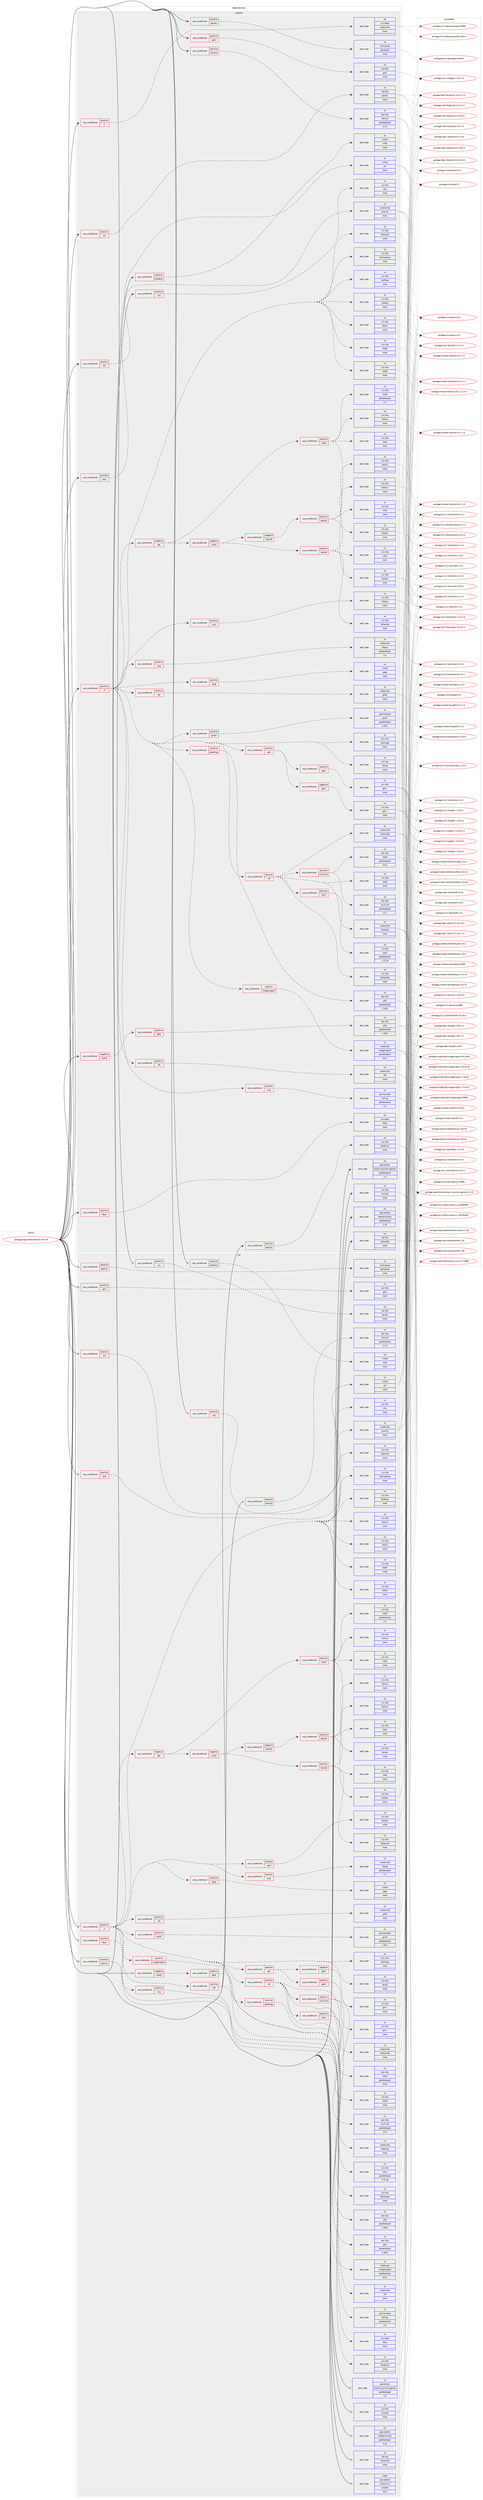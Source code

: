 digraph prolog {

# *************
# Graph options
# *************

newrank=true;
concentrate=true;
compound=true;
graph [rankdir=LR,fontname=Helvetica,fontsize=10,ranksep=1.5];#, ranksep=2.5, nodesep=0.2];
edge  [arrowhead=vee];
node  [fontname=Helvetica,fontsize=10];

# **********
# The ebuild
# **********

subgraph cluster_leftcol {
color=gray;
label=<<i>ebuild</i>>;
id [label="portage://app-editors/emacs-25.3-r6", color=red, width=4, href="../app-editors/emacs-25.3-r6.svg"];
}

# ****************
# The dependencies
# ****************

subgraph cluster_midcol {
color=gray;
label=<<i>dependencies</i>>;
subgraph cluster_compile {
fillcolor="#eeeeee";
style=filled;
label=<<i>compile</i>>;
subgraph cond150653 {
dependency638826 [label=<<TABLE BORDER="0" CELLBORDER="1" CELLSPACING="0" CELLPADDING="4"><TR><TD ROWSPAN="3" CELLPADDING="10">use_conditional</TD></TR><TR><TD>negative</TD></TR><TR><TD>inotify</TD></TR></TABLE>>, shape=none, color=red];
subgraph cond150654 {
dependency638827 [label=<<TABLE BORDER="0" CELLBORDER="1" CELLSPACING="0" CELLPADDING="4"><TR><TD ROWSPAN="3" CELLPADDING="10">use_conditional</TD></TR><TR><TD>positive</TD></TR><TR><TD>gfile</TD></TR></TABLE>>, shape=none, color=red];
subgraph pack479709 {
dependency638828 [label=<<TABLE BORDER="0" CELLBORDER="1" CELLSPACING="0" CELLPADDING="4" WIDTH="220"><TR><TD ROWSPAN="6" CELLPADDING="30">pack_dep</TD></TR><TR><TD WIDTH="110">no</TD></TR><TR><TD>dev-libs</TD></TR><TR><TD>glib</TD></TR><TR><TD>greaterequal</TD></TR><TR><TD>2.28.6</TD></TR></TABLE>>, shape=none, color=blue];
}
dependency638827:e -> dependency638828:w [weight=20,style="dashed",arrowhead="vee"];
}
dependency638826:e -> dependency638827:w [weight=20,style="dashed",arrowhead="vee"];
}
id:e -> dependency638826:w [weight=20,style="solid",arrowhead="vee"];
subgraph cond150655 {
dependency638829 [label=<<TABLE BORDER="0" CELLBORDER="1" CELLSPACING="0" CELLPADDING="4"><TR><TD ROWSPAN="3" CELLPADDING="10">use_conditional</TD></TR><TR><TD>positive</TD></TR><TR><TD>X</TD></TR></TABLE>>, shape=none, color=red];
subgraph pack479710 {
dependency638830 [label=<<TABLE BORDER="0" CELLBORDER="1" CELLSPACING="0" CELLPADDING="4" WIDTH="220"><TR><TD ROWSPAN="6" CELLPADDING="30">pack_dep</TD></TR><TR><TD WIDTH="110">no</TD></TR><TR><TD>x11-base</TD></TR><TR><TD>xorg-proto</TD></TR><TR><TD>none</TD></TR><TR><TD></TD></TR></TABLE>>, shape=none, color=blue];
}
dependency638829:e -> dependency638830:w [weight=20,style="dashed",arrowhead="vee"];
}
id:e -> dependency638829:w [weight=20,style="solid",arrowhead="vee"];
subgraph cond150656 {
dependency638831 [label=<<TABLE BORDER="0" CELLBORDER="1" CELLSPACING="0" CELLPADDING="4"><TR><TD ROWSPAN="3" CELLPADDING="10">use_conditional</TD></TR><TR><TD>positive</TD></TR><TR><TD>X</TD></TR></TABLE>>, shape=none, color=red];
subgraph pack479711 {
dependency638832 [label=<<TABLE BORDER="0" CELLBORDER="1" CELLSPACING="0" CELLPADDING="4" WIDTH="220"><TR><TD ROWSPAN="6" CELLPADDING="30">pack_dep</TD></TR><TR><TD WIDTH="110">no</TD></TR><TR><TD>x11-libs</TD></TR><TR><TD>libICE</TD></TR><TR><TD>none</TD></TR><TR><TD></TD></TR></TABLE>>, shape=none, color=blue];
}
dependency638831:e -> dependency638832:w [weight=20,style="dashed",arrowhead="vee"];
subgraph pack479712 {
dependency638833 [label=<<TABLE BORDER="0" CELLBORDER="1" CELLSPACING="0" CELLPADDING="4" WIDTH="220"><TR><TD ROWSPAN="6" CELLPADDING="30">pack_dep</TD></TR><TR><TD WIDTH="110">no</TD></TR><TR><TD>x11-libs</TD></TR><TR><TD>libSM</TD></TR><TR><TD>none</TD></TR><TR><TD></TD></TR></TABLE>>, shape=none, color=blue];
}
dependency638831:e -> dependency638833:w [weight=20,style="dashed",arrowhead="vee"];
subgraph pack479713 {
dependency638834 [label=<<TABLE BORDER="0" CELLBORDER="1" CELLSPACING="0" CELLPADDING="4" WIDTH="220"><TR><TD ROWSPAN="6" CELLPADDING="30">pack_dep</TD></TR><TR><TD WIDTH="110">no</TD></TR><TR><TD>x11-libs</TD></TR><TR><TD>libX11</TD></TR><TR><TD>none</TD></TR><TR><TD></TD></TR></TABLE>>, shape=none, color=blue];
}
dependency638831:e -> dependency638834:w [weight=20,style="dashed",arrowhead="vee"];
subgraph pack479714 {
dependency638835 [label=<<TABLE BORDER="0" CELLBORDER="1" CELLSPACING="0" CELLPADDING="4" WIDTH="220"><TR><TD ROWSPAN="6" CELLPADDING="30">pack_dep</TD></TR><TR><TD WIDTH="110">no</TD></TR><TR><TD>x11-libs</TD></TR><TR><TD>libXext</TD></TR><TR><TD>none</TD></TR><TR><TD></TD></TR></TABLE>>, shape=none, color=blue];
}
dependency638831:e -> dependency638835:w [weight=20,style="dashed",arrowhead="vee"];
subgraph pack479715 {
dependency638836 [label=<<TABLE BORDER="0" CELLBORDER="1" CELLSPACING="0" CELLPADDING="4" WIDTH="220"><TR><TD ROWSPAN="6" CELLPADDING="30">pack_dep</TD></TR><TR><TD WIDTH="110">no</TD></TR><TR><TD>x11-libs</TD></TR><TR><TD>libXfixes</TD></TR><TR><TD>none</TD></TR><TR><TD></TD></TR></TABLE>>, shape=none, color=blue];
}
dependency638831:e -> dependency638836:w [weight=20,style="dashed",arrowhead="vee"];
subgraph pack479716 {
dependency638837 [label=<<TABLE BORDER="0" CELLBORDER="1" CELLSPACING="0" CELLPADDING="4" WIDTH="220"><TR><TD ROWSPAN="6" CELLPADDING="30">pack_dep</TD></TR><TR><TD WIDTH="110">no</TD></TR><TR><TD>x11-libs</TD></TR><TR><TD>libXinerama</TD></TR><TR><TD>none</TD></TR><TR><TD></TD></TR></TABLE>>, shape=none, color=blue];
}
dependency638831:e -> dependency638837:w [weight=20,style="dashed",arrowhead="vee"];
subgraph pack479717 {
dependency638838 [label=<<TABLE BORDER="0" CELLBORDER="1" CELLSPACING="0" CELLPADDING="4" WIDTH="220"><TR><TD ROWSPAN="6" CELLPADDING="30">pack_dep</TD></TR><TR><TD WIDTH="110">no</TD></TR><TR><TD>x11-libs</TD></TR><TR><TD>libXrandr</TD></TR><TR><TD>none</TD></TR><TR><TD></TD></TR></TABLE>>, shape=none, color=blue];
}
dependency638831:e -> dependency638838:w [weight=20,style="dashed",arrowhead="vee"];
subgraph pack479718 {
dependency638839 [label=<<TABLE BORDER="0" CELLBORDER="1" CELLSPACING="0" CELLPADDING="4" WIDTH="220"><TR><TD ROWSPAN="6" CELLPADDING="30">pack_dep</TD></TR><TR><TD WIDTH="110">no</TD></TR><TR><TD>x11-libs</TD></TR><TR><TD>libxcb</TD></TR><TR><TD>none</TD></TR><TR><TD></TD></TR></TABLE>>, shape=none, color=blue];
}
dependency638831:e -> dependency638839:w [weight=20,style="dashed",arrowhead="vee"];
subgraph pack479719 {
dependency638840 [label=<<TABLE BORDER="0" CELLBORDER="1" CELLSPACING="0" CELLPADDING="4" WIDTH="220"><TR><TD ROWSPAN="6" CELLPADDING="30">pack_dep</TD></TR><TR><TD WIDTH="110">no</TD></TR><TR><TD>x11-misc</TD></TR><TR><TD>xbitmaps</TD></TR><TR><TD>none</TD></TR><TR><TD></TD></TR></TABLE>>, shape=none, color=blue];
}
dependency638831:e -> dependency638840:w [weight=20,style="dashed",arrowhead="vee"];
subgraph cond150657 {
dependency638841 [label=<<TABLE BORDER="0" CELLBORDER="1" CELLSPACING="0" CELLPADDING="4"><TR><TD ROWSPAN="3" CELLPADDING="10">use_conditional</TD></TR><TR><TD>positive</TD></TR><TR><TD>gconf</TD></TR></TABLE>>, shape=none, color=red];
subgraph pack479720 {
dependency638842 [label=<<TABLE BORDER="0" CELLBORDER="1" CELLSPACING="0" CELLPADDING="4" WIDTH="220"><TR><TD ROWSPAN="6" CELLPADDING="30">pack_dep</TD></TR><TR><TD WIDTH="110">no</TD></TR><TR><TD>gnome-base</TD></TR><TR><TD>gconf</TD></TR><TR><TD>greaterequal</TD></TR><TR><TD>2.26.2</TD></TR></TABLE>>, shape=none, color=blue];
}
dependency638841:e -> dependency638842:w [weight=20,style="dashed",arrowhead="vee"];
}
dependency638831:e -> dependency638841:w [weight=20,style="dashed",arrowhead="vee"];
subgraph cond150658 {
dependency638843 [label=<<TABLE BORDER="0" CELLBORDER="1" CELLSPACING="0" CELLPADDING="4"><TR><TD ROWSPAN="3" CELLPADDING="10">use_conditional</TD></TR><TR><TD>positive</TD></TR><TR><TD>gsettings</TD></TR></TABLE>>, shape=none, color=red];
subgraph pack479721 {
dependency638844 [label=<<TABLE BORDER="0" CELLBORDER="1" CELLSPACING="0" CELLPADDING="4" WIDTH="220"><TR><TD ROWSPAN="6" CELLPADDING="30">pack_dep</TD></TR><TR><TD WIDTH="110">no</TD></TR><TR><TD>dev-libs</TD></TR><TR><TD>glib</TD></TR><TR><TD>greaterequal</TD></TR><TR><TD>2.28.6</TD></TR></TABLE>>, shape=none, color=blue];
}
dependency638843:e -> dependency638844:w [weight=20,style="dashed",arrowhead="vee"];
}
dependency638831:e -> dependency638843:w [weight=20,style="dashed",arrowhead="vee"];
subgraph cond150659 {
dependency638845 [label=<<TABLE BORDER="0" CELLBORDER="1" CELLSPACING="0" CELLPADDING="4"><TR><TD ROWSPAN="3" CELLPADDING="10">use_conditional</TD></TR><TR><TD>positive</TD></TR><TR><TD>gif</TD></TR></TABLE>>, shape=none, color=red];
subgraph pack479722 {
dependency638846 [label=<<TABLE BORDER="0" CELLBORDER="1" CELLSPACING="0" CELLPADDING="4" WIDTH="220"><TR><TD ROWSPAN="6" CELLPADDING="30">pack_dep</TD></TR><TR><TD WIDTH="110">no</TD></TR><TR><TD>media-libs</TD></TR><TR><TD>giflib</TD></TR><TR><TD>none</TD></TR><TR><TD></TD></TR></TABLE>>, shape=none, color=blue];
}
dependency638845:e -> dependency638846:w [weight=20,style="dashed",arrowhead="vee"];
}
dependency638831:e -> dependency638845:w [weight=20,style="dashed",arrowhead="vee"];
subgraph cond150660 {
dependency638847 [label=<<TABLE BORDER="0" CELLBORDER="1" CELLSPACING="0" CELLPADDING="4"><TR><TD ROWSPAN="3" CELLPADDING="10">use_conditional</TD></TR><TR><TD>positive</TD></TR><TR><TD>jpeg</TD></TR></TABLE>>, shape=none, color=red];
subgraph pack479723 {
dependency638848 [label=<<TABLE BORDER="0" CELLBORDER="1" CELLSPACING="0" CELLPADDING="4" WIDTH="220"><TR><TD ROWSPAN="6" CELLPADDING="30">pack_dep</TD></TR><TR><TD WIDTH="110">no</TD></TR><TR><TD>virtual</TD></TR><TR><TD>jpeg</TD></TR><TR><TD>none</TD></TR><TR><TD></TD></TR></TABLE>>, shape=none, color=blue];
}
dependency638847:e -> dependency638848:w [weight=20,style="dashed",arrowhead="vee"];
}
dependency638831:e -> dependency638847:w [weight=20,style="dashed",arrowhead="vee"];
subgraph cond150661 {
dependency638849 [label=<<TABLE BORDER="0" CELLBORDER="1" CELLSPACING="0" CELLPADDING="4"><TR><TD ROWSPAN="3" CELLPADDING="10">use_conditional</TD></TR><TR><TD>positive</TD></TR><TR><TD>png</TD></TR></TABLE>>, shape=none, color=red];
subgraph pack479724 {
dependency638850 [label=<<TABLE BORDER="0" CELLBORDER="1" CELLSPACING="0" CELLPADDING="4" WIDTH="220"><TR><TD ROWSPAN="6" CELLPADDING="30">pack_dep</TD></TR><TR><TD WIDTH="110">no</TD></TR><TR><TD>media-libs</TD></TR><TR><TD>libpng</TD></TR><TR><TD>greaterequal</TD></TR><TR><TD>1.4</TD></TR></TABLE>>, shape=none, color=blue];
}
dependency638849:e -> dependency638850:w [weight=20,style="dashed",arrowhead="vee"];
}
dependency638831:e -> dependency638849:w [weight=20,style="dashed",arrowhead="vee"];
subgraph cond150662 {
dependency638851 [label=<<TABLE BORDER="0" CELLBORDER="1" CELLSPACING="0" CELLPADDING="4"><TR><TD ROWSPAN="3" CELLPADDING="10">use_conditional</TD></TR><TR><TD>positive</TD></TR><TR><TD>svg</TD></TR></TABLE>>, shape=none, color=red];
subgraph pack479725 {
dependency638852 [label=<<TABLE BORDER="0" CELLBORDER="1" CELLSPACING="0" CELLPADDING="4" WIDTH="220"><TR><TD ROWSPAN="6" CELLPADDING="30">pack_dep</TD></TR><TR><TD WIDTH="110">no</TD></TR><TR><TD>gnome-base</TD></TR><TR><TD>librsvg</TD></TR><TR><TD>greaterequal</TD></TR><TR><TD>2.0</TD></TR></TABLE>>, shape=none, color=blue];
}
dependency638851:e -> dependency638852:w [weight=20,style="dashed",arrowhead="vee"];
}
dependency638831:e -> dependency638851:w [weight=20,style="dashed",arrowhead="vee"];
subgraph cond150663 {
dependency638853 [label=<<TABLE BORDER="0" CELLBORDER="1" CELLSPACING="0" CELLPADDING="4"><TR><TD ROWSPAN="3" CELLPADDING="10">use_conditional</TD></TR><TR><TD>positive</TD></TR><TR><TD>tiff</TD></TR></TABLE>>, shape=none, color=red];
subgraph pack479726 {
dependency638854 [label=<<TABLE BORDER="0" CELLBORDER="1" CELLSPACING="0" CELLPADDING="4" WIDTH="220"><TR><TD ROWSPAN="6" CELLPADDING="30">pack_dep</TD></TR><TR><TD WIDTH="110">no</TD></TR><TR><TD>media-libs</TD></TR><TR><TD>tiff</TD></TR><TR><TD>none</TD></TR><TR><TD></TD></TR></TABLE>>, shape=none, color=blue];
}
dependency638853:e -> dependency638854:w [weight=20,style="dashed",arrowhead="vee"];
}
dependency638831:e -> dependency638853:w [weight=20,style="dashed",arrowhead="vee"];
subgraph cond150664 {
dependency638855 [label=<<TABLE BORDER="0" CELLBORDER="1" CELLSPACING="0" CELLPADDING="4"><TR><TD ROWSPAN="3" CELLPADDING="10">use_conditional</TD></TR><TR><TD>positive</TD></TR><TR><TD>xpm</TD></TR></TABLE>>, shape=none, color=red];
subgraph pack479727 {
dependency638856 [label=<<TABLE BORDER="0" CELLBORDER="1" CELLSPACING="0" CELLPADDING="4" WIDTH="220"><TR><TD ROWSPAN="6" CELLPADDING="30">pack_dep</TD></TR><TR><TD WIDTH="110">no</TD></TR><TR><TD>x11-libs</TD></TR><TR><TD>libXpm</TD></TR><TR><TD>none</TD></TR><TR><TD></TD></TR></TABLE>>, shape=none, color=blue];
}
dependency638855:e -> dependency638856:w [weight=20,style="dashed",arrowhead="vee"];
}
dependency638831:e -> dependency638855:w [weight=20,style="dashed",arrowhead="vee"];
subgraph cond150665 {
dependency638857 [label=<<TABLE BORDER="0" CELLBORDER="1" CELLSPACING="0" CELLPADDING="4"><TR><TD ROWSPAN="3" CELLPADDING="10">use_conditional</TD></TR><TR><TD>positive</TD></TR><TR><TD>imagemagick</TD></TR></TABLE>>, shape=none, color=red];
subgraph pack479728 {
dependency638858 [label=<<TABLE BORDER="0" CELLBORDER="1" CELLSPACING="0" CELLPADDING="4" WIDTH="220"><TR><TD ROWSPAN="6" CELLPADDING="30">pack_dep</TD></TR><TR><TD WIDTH="110">no</TD></TR><TR><TD>media-gfx</TD></TR><TR><TD>imagemagick</TD></TR><TR><TD>greaterequal</TD></TR><TR><TD>6.6.2</TD></TR></TABLE>>, shape=none, color=blue];
}
dependency638857:e -> dependency638858:w [weight=20,style="dashed",arrowhead="vee"];
}
dependency638831:e -> dependency638857:w [weight=20,style="dashed",arrowhead="vee"];
subgraph cond150666 {
dependency638859 [label=<<TABLE BORDER="0" CELLBORDER="1" CELLSPACING="0" CELLPADDING="4"><TR><TD ROWSPAN="3" CELLPADDING="10">use_conditional</TD></TR><TR><TD>positive</TD></TR><TR><TD>xft</TD></TR></TABLE>>, shape=none, color=red];
subgraph pack479729 {
dependency638860 [label=<<TABLE BORDER="0" CELLBORDER="1" CELLSPACING="0" CELLPADDING="4" WIDTH="220"><TR><TD ROWSPAN="6" CELLPADDING="30">pack_dep</TD></TR><TR><TD WIDTH="110">no</TD></TR><TR><TD>media-libs</TD></TR><TR><TD>fontconfig</TD></TR><TR><TD>none</TD></TR><TR><TD></TD></TR></TABLE>>, shape=none, color=blue];
}
dependency638859:e -> dependency638860:w [weight=20,style="dashed",arrowhead="vee"];
subgraph pack479730 {
dependency638861 [label=<<TABLE BORDER="0" CELLBORDER="1" CELLSPACING="0" CELLPADDING="4" WIDTH="220"><TR><TD ROWSPAN="6" CELLPADDING="30">pack_dep</TD></TR><TR><TD WIDTH="110">no</TD></TR><TR><TD>media-libs</TD></TR><TR><TD>freetype</TD></TR><TR><TD>none</TD></TR><TR><TD></TD></TR></TABLE>>, shape=none, color=blue];
}
dependency638859:e -> dependency638861:w [weight=20,style="dashed",arrowhead="vee"];
subgraph pack479731 {
dependency638862 [label=<<TABLE BORDER="0" CELLBORDER="1" CELLSPACING="0" CELLPADDING="4" WIDTH="220"><TR><TD ROWSPAN="6" CELLPADDING="30">pack_dep</TD></TR><TR><TD WIDTH="110">no</TD></TR><TR><TD>x11-libs</TD></TR><TR><TD>libXft</TD></TR><TR><TD>none</TD></TR><TR><TD></TD></TR></TABLE>>, shape=none, color=blue];
}
dependency638859:e -> dependency638862:w [weight=20,style="dashed",arrowhead="vee"];
subgraph pack479732 {
dependency638863 [label=<<TABLE BORDER="0" CELLBORDER="1" CELLSPACING="0" CELLPADDING="4" WIDTH="220"><TR><TD ROWSPAN="6" CELLPADDING="30">pack_dep</TD></TR><TR><TD WIDTH="110">no</TD></TR><TR><TD>x11-libs</TD></TR><TR><TD>libXrender</TD></TR><TR><TD>none</TD></TR><TR><TD></TD></TR></TABLE>>, shape=none, color=blue];
}
dependency638859:e -> dependency638863:w [weight=20,style="dashed",arrowhead="vee"];
subgraph cond150667 {
dependency638864 [label=<<TABLE BORDER="0" CELLBORDER="1" CELLSPACING="0" CELLPADDING="4"><TR><TD ROWSPAN="3" CELLPADDING="10">use_conditional</TD></TR><TR><TD>positive</TD></TR><TR><TD>cairo</TD></TR></TABLE>>, shape=none, color=red];
subgraph pack479733 {
dependency638865 [label=<<TABLE BORDER="0" CELLBORDER="1" CELLSPACING="0" CELLPADDING="4" WIDTH="220"><TR><TD ROWSPAN="6" CELLPADDING="30">pack_dep</TD></TR><TR><TD WIDTH="110">no</TD></TR><TR><TD>x11-libs</TD></TR><TR><TD>cairo</TD></TR><TR><TD>greaterequal</TD></TR><TR><TD>1.12.18</TD></TR></TABLE>>, shape=none, color=blue];
}
dependency638864:e -> dependency638865:w [weight=20,style="dashed",arrowhead="vee"];
}
dependency638859:e -> dependency638864:w [weight=20,style="dashed",arrowhead="vee"];
subgraph cond150668 {
dependency638866 [label=<<TABLE BORDER="0" CELLBORDER="1" CELLSPACING="0" CELLPADDING="4"><TR><TD ROWSPAN="3" CELLPADDING="10">use_conditional</TD></TR><TR><TD>positive</TD></TR><TR><TD>m17n-lib</TD></TR></TABLE>>, shape=none, color=red];
subgraph pack479734 {
dependency638867 [label=<<TABLE BORDER="0" CELLBORDER="1" CELLSPACING="0" CELLPADDING="4" WIDTH="220"><TR><TD ROWSPAN="6" CELLPADDING="30">pack_dep</TD></TR><TR><TD WIDTH="110">no</TD></TR><TR><TD>dev-libs</TD></TR><TR><TD>libotf</TD></TR><TR><TD>greaterequal</TD></TR><TR><TD>0.9.4</TD></TR></TABLE>>, shape=none, color=blue];
}
dependency638866:e -> dependency638867:w [weight=20,style="dashed",arrowhead="vee"];
subgraph pack479735 {
dependency638868 [label=<<TABLE BORDER="0" CELLBORDER="1" CELLSPACING="0" CELLPADDING="4" WIDTH="220"><TR><TD ROWSPAN="6" CELLPADDING="30">pack_dep</TD></TR><TR><TD WIDTH="110">no</TD></TR><TR><TD>dev-libs</TD></TR><TR><TD>m17n-lib</TD></TR><TR><TD>greaterequal</TD></TR><TR><TD>1.5.1</TD></TR></TABLE>>, shape=none, color=blue];
}
dependency638866:e -> dependency638868:w [weight=20,style="dashed",arrowhead="vee"];
}
dependency638859:e -> dependency638866:w [weight=20,style="dashed",arrowhead="vee"];
}
dependency638831:e -> dependency638859:w [weight=20,style="dashed",arrowhead="vee"];
subgraph cond150669 {
dependency638869 [label=<<TABLE BORDER="0" CELLBORDER="1" CELLSPACING="0" CELLPADDING="4"><TR><TD ROWSPAN="3" CELLPADDING="10">use_conditional</TD></TR><TR><TD>positive</TD></TR><TR><TD>gtk</TD></TR></TABLE>>, shape=none, color=red];
subgraph cond150670 {
dependency638870 [label=<<TABLE BORDER="0" CELLBORDER="1" CELLSPACING="0" CELLPADDING="4"><TR><TD ROWSPAN="3" CELLPADDING="10">use_conditional</TD></TR><TR><TD>positive</TD></TR><TR><TD>gtk2</TD></TR></TABLE>>, shape=none, color=red];
subgraph pack479736 {
dependency638871 [label=<<TABLE BORDER="0" CELLBORDER="1" CELLSPACING="0" CELLPADDING="4" WIDTH="220"><TR><TD ROWSPAN="6" CELLPADDING="30">pack_dep</TD></TR><TR><TD WIDTH="110">no</TD></TR><TR><TD>x11-libs</TD></TR><TR><TD>gtk+</TD></TR><TR><TD>none</TD></TR><TR><TD></TD></TR></TABLE>>, shape=none, color=blue];
}
dependency638870:e -> dependency638871:w [weight=20,style="dashed",arrowhead="vee"];
}
dependency638869:e -> dependency638870:w [weight=20,style="dashed",arrowhead="vee"];
subgraph cond150671 {
dependency638872 [label=<<TABLE BORDER="0" CELLBORDER="1" CELLSPACING="0" CELLPADDING="4"><TR><TD ROWSPAN="3" CELLPADDING="10">use_conditional</TD></TR><TR><TD>negative</TD></TR><TR><TD>gtk2</TD></TR></TABLE>>, shape=none, color=red];
subgraph pack479737 {
dependency638873 [label=<<TABLE BORDER="0" CELLBORDER="1" CELLSPACING="0" CELLPADDING="4" WIDTH="220"><TR><TD ROWSPAN="6" CELLPADDING="30">pack_dep</TD></TR><TR><TD WIDTH="110">no</TD></TR><TR><TD>x11-libs</TD></TR><TR><TD>gtk+</TD></TR><TR><TD>none</TD></TR><TR><TD></TD></TR></TABLE>>, shape=none, color=blue];
}
dependency638872:e -> dependency638873:w [weight=20,style="dashed",arrowhead="vee"];
}
dependency638869:e -> dependency638872:w [weight=20,style="dashed",arrowhead="vee"];
}
dependency638831:e -> dependency638869:w [weight=20,style="dashed",arrowhead="vee"];
subgraph cond150672 {
dependency638874 [label=<<TABLE BORDER="0" CELLBORDER="1" CELLSPACING="0" CELLPADDING="4"><TR><TD ROWSPAN="3" CELLPADDING="10">use_conditional</TD></TR><TR><TD>negative</TD></TR><TR><TD>gtk</TD></TR></TABLE>>, shape=none, color=red];
subgraph cond150673 {
dependency638875 [label=<<TABLE BORDER="0" CELLBORDER="1" CELLSPACING="0" CELLPADDING="4"><TR><TD ROWSPAN="3" CELLPADDING="10">use_conditional</TD></TR><TR><TD>positive</TD></TR><TR><TD>motif</TD></TR></TABLE>>, shape=none, color=red];
subgraph pack479738 {
dependency638876 [label=<<TABLE BORDER="0" CELLBORDER="1" CELLSPACING="0" CELLPADDING="4" WIDTH="220"><TR><TD ROWSPAN="6" CELLPADDING="30">pack_dep</TD></TR><TR><TD WIDTH="110">no</TD></TR><TR><TD>x11-libs</TD></TR><TR><TD>motif</TD></TR><TR><TD>greaterequal</TD></TR><TR><TD>2.3</TD></TR></TABLE>>, shape=none, color=blue];
}
dependency638875:e -> dependency638876:w [weight=20,style="dashed",arrowhead="vee"];
subgraph pack479739 {
dependency638877 [label=<<TABLE BORDER="0" CELLBORDER="1" CELLSPACING="0" CELLPADDING="4" WIDTH="220"><TR><TD ROWSPAN="6" CELLPADDING="30">pack_dep</TD></TR><TR><TD WIDTH="110">no</TD></TR><TR><TD>x11-libs</TD></TR><TR><TD>libXpm</TD></TR><TR><TD>none</TD></TR><TR><TD></TD></TR></TABLE>>, shape=none, color=blue];
}
dependency638875:e -> dependency638877:w [weight=20,style="dashed",arrowhead="vee"];
subgraph pack479740 {
dependency638878 [label=<<TABLE BORDER="0" CELLBORDER="1" CELLSPACING="0" CELLPADDING="4" WIDTH="220"><TR><TD ROWSPAN="6" CELLPADDING="30">pack_dep</TD></TR><TR><TD WIDTH="110">no</TD></TR><TR><TD>x11-libs</TD></TR><TR><TD>libXmu</TD></TR><TR><TD>none</TD></TR><TR><TD></TD></TR></TABLE>>, shape=none, color=blue];
}
dependency638875:e -> dependency638878:w [weight=20,style="dashed",arrowhead="vee"];
subgraph pack479741 {
dependency638879 [label=<<TABLE BORDER="0" CELLBORDER="1" CELLSPACING="0" CELLPADDING="4" WIDTH="220"><TR><TD ROWSPAN="6" CELLPADDING="30">pack_dep</TD></TR><TR><TD WIDTH="110">no</TD></TR><TR><TD>x11-libs</TD></TR><TR><TD>libXt</TD></TR><TR><TD>none</TD></TR><TR><TD></TD></TR></TABLE>>, shape=none, color=blue];
}
dependency638875:e -> dependency638879:w [weight=20,style="dashed",arrowhead="vee"];
}
dependency638874:e -> dependency638875:w [weight=20,style="dashed",arrowhead="vee"];
subgraph cond150674 {
dependency638880 [label=<<TABLE BORDER="0" CELLBORDER="1" CELLSPACING="0" CELLPADDING="4"><TR><TD ROWSPAN="3" CELLPADDING="10">use_conditional</TD></TR><TR><TD>negative</TD></TR><TR><TD>motif</TD></TR></TABLE>>, shape=none, color=red];
subgraph cond150675 {
dependency638881 [label=<<TABLE BORDER="0" CELLBORDER="1" CELLSPACING="0" CELLPADDING="4"><TR><TD ROWSPAN="3" CELLPADDING="10">use_conditional</TD></TR><TR><TD>positive</TD></TR><TR><TD>Xaw3d</TD></TR></TABLE>>, shape=none, color=red];
subgraph pack479742 {
dependency638882 [label=<<TABLE BORDER="0" CELLBORDER="1" CELLSPACING="0" CELLPADDING="4" WIDTH="220"><TR><TD ROWSPAN="6" CELLPADDING="30">pack_dep</TD></TR><TR><TD WIDTH="110">no</TD></TR><TR><TD>x11-libs</TD></TR><TR><TD>libXaw3d</TD></TR><TR><TD>none</TD></TR><TR><TD></TD></TR></TABLE>>, shape=none, color=blue];
}
dependency638881:e -> dependency638882:w [weight=20,style="dashed",arrowhead="vee"];
subgraph pack479743 {
dependency638883 [label=<<TABLE BORDER="0" CELLBORDER="1" CELLSPACING="0" CELLPADDING="4" WIDTH="220"><TR><TD ROWSPAN="6" CELLPADDING="30">pack_dep</TD></TR><TR><TD WIDTH="110">no</TD></TR><TR><TD>x11-libs</TD></TR><TR><TD>libXmu</TD></TR><TR><TD>none</TD></TR><TR><TD></TD></TR></TABLE>>, shape=none, color=blue];
}
dependency638881:e -> dependency638883:w [weight=20,style="dashed",arrowhead="vee"];
subgraph pack479744 {
dependency638884 [label=<<TABLE BORDER="0" CELLBORDER="1" CELLSPACING="0" CELLPADDING="4" WIDTH="220"><TR><TD ROWSPAN="6" CELLPADDING="30">pack_dep</TD></TR><TR><TD WIDTH="110">no</TD></TR><TR><TD>x11-libs</TD></TR><TR><TD>libXt</TD></TR><TR><TD>none</TD></TR><TR><TD></TD></TR></TABLE>>, shape=none, color=blue];
}
dependency638881:e -> dependency638884:w [weight=20,style="dashed",arrowhead="vee"];
}
dependency638880:e -> dependency638881:w [weight=20,style="dashed",arrowhead="vee"];
subgraph cond150676 {
dependency638885 [label=<<TABLE BORDER="0" CELLBORDER="1" CELLSPACING="0" CELLPADDING="4"><TR><TD ROWSPAN="3" CELLPADDING="10">use_conditional</TD></TR><TR><TD>negative</TD></TR><TR><TD>Xaw3d</TD></TR></TABLE>>, shape=none, color=red];
subgraph cond150677 {
dependency638886 [label=<<TABLE BORDER="0" CELLBORDER="1" CELLSPACING="0" CELLPADDING="4"><TR><TD ROWSPAN="3" CELLPADDING="10">use_conditional</TD></TR><TR><TD>positive</TD></TR><TR><TD>athena</TD></TR></TABLE>>, shape=none, color=red];
subgraph pack479745 {
dependency638887 [label=<<TABLE BORDER="0" CELLBORDER="1" CELLSPACING="0" CELLPADDING="4" WIDTH="220"><TR><TD ROWSPAN="6" CELLPADDING="30">pack_dep</TD></TR><TR><TD WIDTH="110">no</TD></TR><TR><TD>x11-libs</TD></TR><TR><TD>libXaw</TD></TR><TR><TD>none</TD></TR><TR><TD></TD></TR></TABLE>>, shape=none, color=blue];
}
dependency638886:e -> dependency638887:w [weight=20,style="dashed",arrowhead="vee"];
subgraph pack479746 {
dependency638888 [label=<<TABLE BORDER="0" CELLBORDER="1" CELLSPACING="0" CELLPADDING="4" WIDTH="220"><TR><TD ROWSPAN="6" CELLPADDING="30">pack_dep</TD></TR><TR><TD WIDTH="110">no</TD></TR><TR><TD>x11-libs</TD></TR><TR><TD>libXmu</TD></TR><TR><TD>none</TD></TR><TR><TD></TD></TR></TABLE>>, shape=none, color=blue];
}
dependency638886:e -> dependency638888:w [weight=20,style="dashed",arrowhead="vee"];
subgraph pack479747 {
dependency638889 [label=<<TABLE BORDER="0" CELLBORDER="1" CELLSPACING="0" CELLPADDING="4" WIDTH="220"><TR><TD ROWSPAN="6" CELLPADDING="30">pack_dep</TD></TR><TR><TD WIDTH="110">no</TD></TR><TR><TD>x11-libs</TD></TR><TR><TD>libXt</TD></TR><TR><TD>none</TD></TR><TR><TD></TD></TR></TABLE>>, shape=none, color=blue];
}
dependency638886:e -> dependency638889:w [weight=20,style="dashed",arrowhead="vee"];
}
dependency638885:e -> dependency638886:w [weight=20,style="dashed",arrowhead="vee"];
}
dependency638880:e -> dependency638885:w [weight=20,style="dashed",arrowhead="vee"];
}
dependency638874:e -> dependency638880:w [weight=20,style="dashed",arrowhead="vee"];
}
dependency638831:e -> dependency638874:w [weight=20,style="dashed",arrowhead="vee"];
}
id:e -> dependency638831:w [weight=20,style="solid",arrowhead="vee"];
subgraph cond150678 {
dependency638890 [label=<<TABLE BORDER="0" CELLBORDER="1" CELLSPACING="0" CELLPADDING="4"><TR><TD ROWSPAN="3" CELLPADDING="10">use_conditional</TD></TR><TR><TD>positive</TD></TR><TR><TD>acl</TD></TR></TABLE>>, shape=none, color=red];
subgraph pack479748 {
dependency638891 [label=<<TABLE BORDER="0" CELLBORDER="1" CELLSPACING="0" CELLPADDING="4" WIDTH="220"><TR><TD ROWSPAN="6" CELLPADDING="30">pack_dep</TD></TR><TR><TD WIDTH="110">no</TD></TR><TR><TD>virtual</TD></TR><TR><TD>acl</TD></TR><TR><TD>none</TD></TR><TR><TD></TD></TR></TABLE>>, shape=none, color=blue];
}
dependency638890:e -> dependency638891:w [weight=20,style="dashed",arrowhead="vee"];
}
id:e -> dependency638890:w [weight=20,style="solid",arrowhead="vee"];
subgraph cond150679 {
dependency638892 [label=<<TABLE BORDER="0" CELLBORDER="1" CELLSPACING="0" CELLPADDING="4"><TR><TD ROWSPAN="3" CELLPADDING="10">use_conditional</TD></TR><TR><TD>positive</TD></TR><TR><TD>alsa</TD></TR></TABLE>>, shape=none, color=red];
subgraph pack479749 {
dependency638893 [label=<<TABLE BORDER="0" CELLBORDER="1" CELLSPACING="0" CELLPADDING="4" WIDTH="220"><TR><TD ROWSPAN="6" CELLPADDING="30">pack_dep</TD></TR><TR><TD WIDTH="110">no</TD></TR><TR><TD>media-libs</TD></TR><TR><TD>alsa-lib</TD></TR><TR><TD>none</TD></TR><TR><TD></TD></TR></TABLE>>, shape=none, color=blue];
}
dependency638892:e -> dependency638893:w [weight=20,style="dashed",arrowhead="vee"];
}
id:e -> dependency638892:w [weight=20,style="solid",arrowhead="vee"];
subgraph cond150680 {
dependency638894 [label=<<TABLE BORDER="0" CELLBORDER="1" CELLSPACING="0" CELLPADDING="4"><TR><TD ROWSPAN="3" CELLPADDING="10">use_conditional</TD></TR><TR><TD>positive</TD></TR><TR><TD>dbus</TD></TR></TABLE>>, shape=none, color=red];
subgraph pack479750 {
dependency638895 [label=<<TABLE BORDER="0" CELLBORDER="1" CELLSPACING="0" CELLPADDING="4" WIDTH="220"><TR><TD ROWSPAN="6" CELLPADDING="30">pack_dep</TD></TR><TR><TD WIDTH="110">no</TD></TR><TR><TD>sys-apps</TD></TR><TR><TD>dbus</TD></TR><TR><TD>none</TD></TR><TR><TD></TD></TR></TABLE>>, shape=none, color=blue];
}
dependency638894:e -> dependency638895:w [weight=20,style="dashed",arrowhead="vee"];
}
id:e -> dependency638894:w [weight=20,style="solid",arrowhead="vee"];
subgraph cond150681 {
dependency638896 [label=<<TABLE BORDER="0" CELLBORDER="1" CELLSPACING="0" CELLPADDING="4"><TR><TD ROWSPAN="3" CELLPADDING="10">use_conditional</TD></TR><TR><TD>positive</TD></TR><TR><TD>games</TD></TR></TABLE>>, shape=none, color=red];
subgraph pack479751 {
dependency638897 [label=<<TABLE BORDER="0" CELLBORDER="1" CELLSPACING="0" CELLPADDING="4" WIDTH="220"><TR><TD ROWSPAN="6" CELLPADDING="30">pack_dep</TD></TR><TR><TD WIDTH="110">no</TD></TR><TR><TD>acct-group</TD></TR><TR><TD>gamestat</TD></TR><TR><TD>none</TD></TR><TR><TD></TD></TR></TABLE>>, shape=none, color=blue];
}
dependency638896:e -> dependency638897:w [weight=20,style="dashed",arrowhead="vee"];
}
id:e -> dependency638896:w [weight=20,style="solid",arrowhead="vee"];
subgraph cond150682 {
dependency638898 [label=<<TABLE BORDER="0" CELLBORDER="1" CELLSPACING="0" CELLPADDING="4"><TR><TD ROWSPAN="3" CELLPADDING="10">use_conditional</TD></TR><TR><TD>positive</TD></TR><TR><TD>gpm</TD></TR></TABLE>>, shape=none, color=red];
subgraph pack479752 {
dependency638899 [label=<<TABLE BORDER="0" CELLBORDER="1" CELLSPACING="0" CELLPADDING="4" WIDTH="220"><TR><TD ROWSPAN="6" CELLPADDING="30">pack_dep</TD></TR><TR><TD WIDTH="110">no</TD></TR><TR><TD>sys-libs</TD></TR><TR><TD>gpm</TD></TR><TR><TD>none</TD></TR><TR><TD></TD></TR></TABLE>>, shape=none, color=blue];
}
dependency638898:e -> dependency638899:w [weight=20,style="dashed",arrowhead="vee"];
}
id:e -> dependency638898:w [weight=20,style="solid",arrowhead="vee"];
subgraph cond150683 {
dependency638900 [label=<<TABLE BORDER="0" CELLBORDER="1" CELLSPACING="0" CELLPADDING="4"><TR><TD ROWSPAN="3" CELLPADDING="10">use_conditional</TD></TR><TR><TD>positive</TD></TR><TR><TD>kerberos</TD></TR></TABLE>>, shape=none, color=red];
subgraph pack479753 {
dependency638901 [label=<<TABLE BORDER="0" CELLBORDER="1" CELLSPACING="0" CELLPADDING="4" WIDTH="220"><TR><TD ROWSPAN="6" CELLPADDING="30">pack_dep</TD></TR><TR><TD WIDTH="110">no</TD></TR><TR><TD>virtual</TD></TR><TR><TD>krb5</TD></TR><TR><TD>none</TD></TR><TR><TD></TD></TR></TABLE>>, shape=none, color=blue];
}
dependency638900:e -> dependency638901:w [weight=20,style="dashed",arrowhead="vee"];
}
id:e -> dependency638900:w [weight=20,style="solid",arrowhead="vee"];
subgraph cond150684 {
dependency638902 [label=<<TABLE BORDER="0" CELLBORDER="1" CELLSPACING="0" CELLPADDING="4"><TR><TD ROWSPAN="3" CELLPADDING="10">use_conditional</TD></TR><TR><TD>positive</TD></TR><TR><TD>libxml2</TD></TR></TABLE>>, shape=none, color=red];
subgraph pack479754 {
dependency638903 [label=<<TABLE BORDER="0" CELLBORDER="1" CELLSPACING="0" CELLPADDING="4" WIDTH="220"><TR><TD ROWSPAN="6" CELLPADDING="30">pack_dep</TD></TR><TR><TD WIDTH="110">no</TD></TR><TR><TD>dev-libs</TD></TR><TR><TD>libxml2</TD></TR><TR><TD>greaterequal</TD></TR><TR><TD>2.2.0</TD></TR></TABLE>>, shape=none, color=blue];
}
dependency638902:e -> dependency638903:w [weight=20,style="dashed",arrowhead="vee"];
}
id:e -> dependency638902:w [weight=20,style="solid",arrowhead="vee"];
subgraph cond150685 {
dependency638904 [label=<<TABLE BORDER="0" CELLBORDER="1" CELLSPACING="0" CELLPADDING="4"><TR><TD ROWSPAN="3" CELLPADDING="10">use_conditional</TD></TR><TR><TD>positive</TD></TR><TR><TD>selinux</TD></TR></TABLE>>, shape=none, color=red];
subgraph pack479755 {
dependency638905 [label=<<TABLE BORDER="0" CELLBORDER="1" CELLSPACING="0" CELLPADDING="4" WIDTH="220"><TR><TD ROWSPAN="6" CELLPADDING="30">pack_dep</TD></TR><TR><TD WIDTH="110">no</TD></TR><TR><TD>sys-libs</TD></TR><TR><TD>libselinux</TD></TR><TR><TD>none</TD></TR><TR><TD></TD></TR></TABLE>>, shape=none, color=blue];
}
dependency638904:e -> dependency638905:w [weight=20,style="dashed",arrowhead="vee"];
}
id:e -> dependency638904:w [weight=20,style="solid",arrowhead="vee"];
subgraph cond150686 {
dependency638906 [label=<<TABLE BORDER="0" CELLBORDER="1" CELLSPACING="0" CELLPADDING="4"><TR><TD ROWSPAN="3" CELLPADDING="10">use_conditional</TD></TR><TR><TD>positive</TD></TR><TR><TD>ssl</TD></TR></TABLE>>, shape=none, color=red];
subgraph pack479756 {
dependency638907 [label=<<TABLE BORDER="0" CELLBORDER="1" CELLSPACING="0" CELLPADDING="4" WIDTH="220"><TR><TD ROWSPAN="6" CELLPADDING="30">pack_dep</TD></TR><TR><TD WIDTH="110">no</TD></TR><TR><TD>net-libs</TD></TR><TR><TD>gnutls</TD></TR><TR><TD>none</TD></TR><TR><TD></TD></TR></TABLE>>, shape=none, color=blue];
}
dependency638906:e -> dependency638907:w [weight=20,style="dashed",arrowhead="vee"];
}
id:e -> dependency638906:w [weight=20,style="solid",arrowhead="vee"];
subgraph cond150687 {
dependency638908 [label=<<TABLE BORDER="0" CELLBORDER="1" CELLSPACING="0" CELLPADDING="4"><TR><TD ROWSPAN="3" CELLPADDING="10">use_conditional</TD></TR><TR><TD>positive</TD></TR><TR><TD>zlib</TD></TR></TABLE>>, shape=none, color=red];
subgraph pack479757 {
dependency638909 [label=<<TABLE BORDER="0" CELLBORDER="1" CELLSPACING="0" CELLPADDING="4" WIDTH="220"><TR><TD ROWSPAN="6" CELLPADDING="30">pack_dep</TD></TR><TR><TD WIDTH="110">no</TD></TR><TR><TD>sys-libs</TD></TR><TR><TD>zlib</TD></TR><TR><TD>none</TD></TR><TR><TD></TD></TR></TABLE>>, shape=none, color=blue];
}
dependency638908:e -> dependency638909:w [weight=20,style="dashed",arrowhead="vee"];
}
id:e -> dependency638908:w [weight=20,style="solid",arrowhead="vee"];
subgraph pack479758 {
dependency638910 [label=<<TABLE BORDER="0" CELLBORDER="1" CELLSPACING="0" CELLPADDING="4" WIDTH="220"><TR><TD ROWSPAN="6" CELLPADDING="30">pack_dep</TD></TR><TR><TD WIDTH="110">no</TD></TR><TR><TD>app-emacs</TD></TR><TR><TD>emacs-common-gentoo</TD></TR><TR><TD>greaterequal</TD></TR><TR><TD>1.5</TD></TR></TABLE>>, shape=none, color=blue];
}
id:e -> dependency638910:w [weight=20,style="solid",arrowhead="vee"];
subgraph pack479759 {
dependency638911 [label=<<TABLE BORDER="0" CELLBORDER="1" CELLSPACING="0" CELLPADDING="4" WIDTH="220"><TR><TD ROWSPAN="6" CELLPADDING="30">pack_dep</TD></TR><TR><TD WIDTH="110">no</TD></TR><TR><TD>app-eselect</TD></TR><TR><TD>eselect-emacs</TD></TR><TR><TD>greaterequal</TD></TR><TR><TD>1.16</TD></TR></TABLE>>, shape=none, color=blue];
}
id:e -> dependency638911:w [weight=20,style="solid",arrowhead="vee"];
subgraph pack479760 {
dependency638912 [label=<<TABLE BORDER="0" CELLBORDER="1" CELLSPACING="0" CELLPADDING="4" WIDTH="220"><TR><TD ROWSPAN="6" CELLPADDING="30">pack_dep</TD></TR><TR><TD WIDTH="110">no</TD></TR><TR><TD>net-libs</TD></TR><TR><TD>liblockfile</TD></TR><TR><TD>none</TD></TR><TR><TD></TD></TR></TABLE>>, shape=none, color=blue];
}
id:e -> dependency638912:w [weight=20,style="solid",arrowhead="vee"];
subgraph pack479761 {
dependency638913 [label=<<TABLE BORDER="0" CELLBORDER="1" CELLSPACING="0" CELLPADDING="4" WIDTH="220"><TR><TD ROWSPAN="6" CELLPADDING="30">pack_dep</TD></TR><TR><TD WIDTH="110">no</TD></TR><TR><TD>sys-libs</TD></TR><TR><TD>ncurses</TD></TR><TR><TD>none</TD></TR><TR><TD></TD></TR></TABLE>>, shape=none, color=blue];
}
id:e -> dependency638913:w [weight=20,style="solid",arrowhead="vee"];
}
subgraph cluster_compileandrun {
fillcolor="#eeeeee";
style=filled;
label=<<i>compile and run</i>>;
}
subgraph cluster_run {
fillcolor="#eeeeee";
style=filled;
label=<<i>run</i>>;
subgraph cond150688 {
dependency638914 [label=<<TABLE BORDER="0" CELLBORDER="1" CELLSPACING="0" CELLPADDING="4"><TR><TD ROWSPAN="3" CELLPADDING="10">use_conditional</TD></TR><TR><TD>negative</TD></TR><TR><TD>inotify</TD></TR></TABLE>>, shape=none, color=red];
subgraph cond150689 {
dependency638915 [label=<<TABLE BORDER="0" CELLBORDER="1" CELLSPACING="0" CELLPADDING="4"><TR><TD ROWSPAN="3" CELLPADDING="10">use_conditional</TD></TR><TR><TD>positive</TD></TR><TR><TD>gfile</TD></TR></TABLE>>, shape=none, color=red];
subgraph pack479762 {
dependency638916 [label=<<TABLE BORDER="0" CELLBORDER="1" CELLSPACING="0" CELLPADDING="4" WIDTH="220"><TR><TD ROWSPAN="6" CELLPADDING="30">pack_dep</TD></TR><TR><TD WIDTH="110">no</TD></TR><TR><TD>dev-libs</TD></TR><TR><TD>glib</TD></TR><TR><TD>greaterequal</TD></TR><TR><TD>2.28.6</TD></TR></TABLE>>, shape=none, color=blue];
}
dependency638915:e -> dependency638916:w [weight=20,style="dashed",arrowhead="vee"];
}
dependency638914:e -> dependency638915:w [weight=20,style="dashed",arrowhead="vee"];
}
id:e -> dependency638914:w [weight=20,style="solid",arrowhead="odot"];
subgraph cond150690 {
dependency638917 [label=<<TABLE BORDER="0" CELLBORDER="1" CELLSPACING="0" CELLPADDING="4"><TR><TD ROWSPAN="3" CELLPADDING="10">use_conditional</TD></TR><TR><TD>positive</TD></TR><TR><TD>X</TD></TR></TABLE>>, shape=none, color=red];
subgraph pack479763 {
dependency638918 [label=<<TABLE BORDER="0" CELLBORDER="1" CELLSPACING="0" CELLPADDING="4" WIDTH="220"><TR><TD ROWSPAN="6" CELLPADDING="30">pack_dep</TD></TR><TR><TD WIDTH="110">no</TD></TR><TR><TD>x11-libs</TD></TR><TR><TD>libICE</TD></TR><TR><TD>none</TD></TR><TR><TD></TD></TR></TABLE>>, shape=none, color=blue];
}
dependency638917:e -> dependency638918:w [weight=20,style="dashed",arrowhead="vee"];
subgraph pack479764 {
dependency638919 [label=<<TABLE BORDER="0" CELLBORDER="1" CELLSPACING="0" CELLPADDING="4" WIDTH="220"><TR><TD ROWSPAN="6" CELLPADDING="30">pack_dep</TD></TR><TR><TD WIDTH="110">no</TD></TR><TR><TD>x11-libs</TD></TR><TR><TD>libSM</TD></TR><TR><TD>none</TD></TR><TR><TD></TD></TR></TABLE>>, shape=none, color=blue];
}
dependency638917:e -> dependency638919:w [weight=20,style="dashed",arrowhead="vee"];
subgraph pack479765 {
dependency638920 [label=<<TABLE BORDER="0" CELLBORDER="1" CELLSPACING="0" CELLPADDING="4" WIDTH="220"><TR><TD ROWSPAN="6" CELLPADDING="30">pack_dep</TD></TR><TR><TD WIDTH="110">no</TD></TR><TR><TD>x11-libs</TD></TR><TR><TD>libX11</TD></TR><TR><TD>none</TD></TR><TR><TD></TD></TR></TABLE>>, shape=none, color=blue];
}
dependency638917:e -> dependency638920:w [weight=20,style="dashed",arrowhead="vee"];
subgraph pack479766 {
dependency638921 [label=<<TABLE BORDER="0" CELLBORDER="1" CELLSPACING="0" CELLPADDING="4" WIDTH="220"><TR><TD ROWSPAN="6" CELLPADDING="30">pack_dep</TD></TR><TR><TD WIDTH="110">no</TD></TR><TR><TD>x11-libs</TD></TR><TR><TD>libXext</TD></TR><TR><TD>none</TD></TR><TR><TD></TD></TR></TABLE>>, shape=none, color=blue];
}
dependency638917:e -> dependency638921:w [weight=20,style="dashed",arrowhead="vee"];
subgraph pack479767 {
dependency638922 [label=<<TABLE BORDER="0" CELLBORDER="1" CELLSPACING="0" CELLPADDING="4" WIDTH="220"><TR><TD ROWSPAN="6" CELLPADDING="30">pack_dep</TD></TR><TR><TD WIDTH="110">no</TD></TR><TR><TD>x11-libs</TD></TR><TR><TD>libXfixes</TD></TR><TR><TD>none</TD></TR><TR><TD></TD></TR></TABLE>>, shape=none, color=blue];
}
dependency638917:e -> dependency638922:w [weight=20,style="dashed",arrowhead="vee"];
subgraph pack479768 {
dependency638923 [label=<<TABLE BORDER="0" CELLBORDER="1" CELLSPACING="0" CELLPADDING="4" WIDTH="220"><TR><TD ROWSPAN="6" CELLPADDING="30">pack_dep</TD></TR><TR><TD WIDTH="110">no</TD></TR><TR><TD>x11-libs</TD></TR><TR><TD>libXinerama</TD></TR><TR><TD>none</TD></TR><TR><TD></TD></TR></TABLE>>, shape=none, color=blue];
}
dependency638917:e -> dependency638923:w [weight=20,style="dashed",arrowhead="vee"];
subgraph pack479769 {
dependency638924 [label=<<TABLE BORDER="0" CELLBORDER="1" CELLSPACING="0" CELLPADDING="4" WIDTH="220"><TR><TD ROWSPAN="6" CELLPADDING="30">pack_dep</TD></TR><TR><TD WIDTH="110">no</TD></TR><TR><TD>x11-libs</TD></TR><TR><TD>libXrandr</TD></TR><TR><TD>none</TD></TR><TR><TD></TD></TR></TABLE>>, shape=none, color=blue];
}
dependency638917:e -> dependency638924:w [weight=20,style="dashed",arrowhead="vee"];
subgraph pack479770 {
dependency638925 [label=<<TABLE BORDER="0" CELLBORDER="1" CELLSPACING="0" CELLPADDING="4" WIDTH="220"><TR><TD ROWSPAN="6" CELLPADDING="30">pack_dep</TD></TR><TR><TD WIDTH="110">no</TD></TR><TR><TD>x11-libs</TD></TR><TR><TD>libxcb</TD></TR><TR><TD>none</TD></TR><TR><TD></TD></TR></TABLE>>, shape=none, color=blue];
}
dependency638917:e -> dependency638925:w [weight=20,style="dashed",arrowhead="vee"];
subgraph pack479771 {
dependency638926 [label=<<TABLE BORDER="0" CELLBORDER="1" CELLSPACING="0" CELLPADDING="4" WIDTH="220"><TR><TD ROWSPAN="6" CELLPADDING="30">pack_dep</TD></TR><TR><TD WIDTH="110">no</TD></TR><TR><TD>x11-misc</TD></TR><TR><TD>xbitmaps</TD></TR><TR><TD>none</TD></TR><TR><TD></TD></TR></TABLE>>, shape=none, color=blue];
}
dependency638917:e -> dependency638926:w [weight=20,style="dashed",arrowhead="vee"];
subgraph cond150691 {
dependency638927 [label=<<TABLE BORDER="0" CELLBORDER="1" CELLSPACING="0" CELLPADDING="4"><TR><TD ROWSPAN="3" CELLPADDING="10">use_conditional</TD></TR><TR><TD>positive</TD></TR><TR><TD>gconf</TD></TR></TABLE>>, shape=none, color=red];
subgraph pack479772 {
dependency638928 [label=<<TABLE BORDER="0" CELLBORDER="1" CELLSPACING="0" CELLPADDING="4" WIDTH="220"><TR><TD ROWSPAN="6" CELLPADDING="30">pack_dep</TD></TR><TR><TD WIDTH="110">no</TD></TR><TR><TD>gnome-base</TD></TR><TR><TD>gconf</TD></TR><TR><TD>greaterequal</TD></TR><TR><TD>2.26.2</TD></TR></TABLE>>, shape=none, color=blue];
}
dependency638927:e -> dependency638928:w [weight=20,style="dashed",arrowhead="vee"];
}
dependency638917:e -> dependency638927:w [weight=20,style="dashed",arrowhead="vee"];
subgraph cond150692 {
dependency638929 [label=<<TABLE BORDER="0" CELLBORDER="1" CELLSPACING="0" CELLPADDING="4"><TR><TD ROWSPAN="3" CELLPADDING="10">use_conditional</TD></TR><TR><TD>positive</TD></TR><TR><TD>gsettings</TD></TR></TABLE>>, shape=none, color=red];
subgraph pack479773 {
dependency638930 [label=<<TABLE BORDER="0" CELLBORDER="1" CELLSPACING="0" CELLPADDING="4" WIDTH="220"><TR><TD ROWSPAN="6" CELLPADDING="30">pack_dep</TD></TR><TR><TD WIDTH="110">no</TD></TR><TR><TD>dev-libs</TD></TR><TR><TD>glib</TD></TR><TR><TD>greaterequal</TD></TR><TR><TD>2.28.6</TD></TR></TABLE>>, shape=none, color=blue];
}
dependency638929:e -> dependency638930:w [weight=20,style="dashed",arrowhead="vee"];
}
dependency638917:e -> dependency638929:w [weight=20,style="dashed",arrowhead="vee"];
subgraph cond150693 {
dependency638931 [label=<<TABLE BORDER="0" CELLBORDER="1" CELLSPACING="0" CELLPADDING="4"><TR><TD ROWSPAN="3" CELLPADDING="10">use_conditional</TD></TR><TR><TD>positive</TD></TR><TR><TD>gif</TD></TR></TABLE>>, shape=none, color=red];
subgraph pack479774 {
dependency638932 [label=<<TABLE BORDER="0" CELLBORDER="1" CELLSPACING="0" CELLPADDING="4" WIDTH="220"><TR><TD ROWSPAN="6" CELLPADDING="30">pack_dep</TD></TR><TR><TD WIDTH="110">no</TD></TR><TR><TD>media-libs</TD></TR><TR><TD>giflib</TD></TR><TR><TD>none</TD></TR><TR><TD></TD></TR></TABLE>>, shape=none, color=blue];
}
dependency638931:e -> dependency638932:w [weight=20,style="dashed",arrowhead="vee"];
}
dependency638917:e -> dependency638931:w [weight=20,style="dashed",arrowhead="vee"];
subgraph cond150694 {
dependency638933 [label=<<TABLE BORDER="0" CELLBORDER="1" CELLSPACING="0" CELLPADDING="4"><TR><TD ROWSPAN="3" CELLPADDING="10">use_conditional</TD></TR><TR><TD>positive</TD></TR><TR><TD>jpeg</TD></TR></TABLE>>, shape=none, color=red];
subgraph pack479775 {
dependency638934 [label=<<TABLE BORDER="0" CELLBORDER="1" CELLSPACING="0" CELLPADDING="4" WIDTH="220"><TR><TD ROWSPAN="6" CELLPADDING="30">pack_dep</TD></TR><TR><TD WIDTH="110">no</TD></TR><TR><TD>virtual</TD></TR><TR><TD>jpeg</TD></TR><TR><TD>none</TD></TR><TR><TD></TD></TR></TABLE>>, shape=none, color=blue];
}
dependency638933:e -> dependency638934:w [weight=20,style="dashed",arrowhead="vee"];
}
dependency638917:e -> dependency638933:w [weight=20,style="dashed",arrowhead="vee"];
subgraph cond150695 {
dependency638935 [label=<<TABLE BORDER="0" CELLBORDER="1" CELLSPACING="0" CELLPADDING="4"><TR><TD ROWSPAN="3" CELLPADDING="10">use_conditional</TD></TR><TR><TD>positive</TD></TR><TR><TD>png</TD></TR></TABLE>>, shape=none, color=red];
subgraph pack479776 {
dependency638936 [label=<<TABLE BORDER="0" CELLBORDER="1" CELLSPACING="0" CELLPADDING="4" WIDTH="220"><TR><TD ROWSPAN="6" CELLPADDING="30">pack_dep</TD></TR><TR><TD WIDTH="110">no</TD></TR><TR><TD>media-libs</TD></TR><TR><TD>libpng</TD></TR><TR><TD>greaterequal</TD></TR><TR><TD>1.4</TD></TR></TABLE>>, shape=none, color=blue];
}
dependency638935:e -> dependency638936:w [weight=20,style="dashed",arrowhead="vee"];
}
dependency638917:e -> dependency638935:w [weight=20,style="dashed",arrowhead="vee"];
subgraph cond150696 {
dependency638937 [label=<<TABLE BORDER="0" CELLBORDER="1" CELLSPACING="0" CELLPADDING="4"><TR><TD ROWSPAN="3" CELLPADDING="10">use_conditional</TD></TR><TR><TD>positive</TD></TR><TR><TD>svg</TD></TR></TABLE>>, shape=none, color=red];
subgraph pack479777 {
dependency638938 [label=<<TABLE BORDER="0" CELLBORDER="1" CELLSPACING="0" CELLPADDING="4" WIDTH="220"><TR><TD ROWSPAN="6" CELLPADDING="30">pack_dep</TD></TR><TR><TD WIDTH="110">no</TD></TR><TR><TD>gnome-base</TD></TR><TR><TD>librsvg</TD></TR><TR><TD>greaterequal</TD></TR><TR><TD>2.0</TD></TR></TABLE>>, shape=none, color=blue];
}
dependency638937:e -> dependency638938:w [weight=20,style="dashed",arrowhead="vee"];
}
dependency638917:e -> dependency638937:w [weight=20,style="dashed",arrowhead="vee"];
subgraph cond150697 {
dependency638939 [label=<<TABLE BORDER="0" CELLBORDER="1" CELLSPACING="0" CELLPADDING="4"><TR><TD ROWSPAN="3" CELLPADDING="10">use_conditional</TD></TR><TR><TD>positive</TD></TR><TR><TD>tiff</TD></TR></TABLE>>, shape=none, color=red];
subgraph pack479778 {
dependency638940 [label=<<TABLE BORDER="0" CELLBORDER="1" CELLSPACING="0" CELLPADDING="4" WIDTH="220"><TR><TD ROWSPAN="6" CELLPADDING="30">pack_dep</TD></TR><TR><TD WIDTH="110">no</TD></TR><TR><TD>media-libs</TD></TR><TR><TD>tiff</TD></TR><TR><TD>none</TD></TR><TR><TD></TD></TR></TABLE>>, shape=none, color=blue];
}
dependency638939:e -> dependency638940:w [weight=20,style="dashed",arrowhead="vee"];
}
dependency638917:e -> dependency638939:w [weight=20,style="dashed",arrowhead="vee"];
subgraph cond150698 {
dependency638941 [label=<<TABLE BORDER="0" CELLBORDER="1" CELLSPACING="0" CELLPADDING="4"><TR><TD ROWSPAN="3" CELLPADDING="10">use_conditional</TD></TR><TR><TD>positive</TD></TR><TR><TD>xpm</TD></TR></TABLE>>, shape=none, color=red];
subgraph pack479779 {
dependency638942 [label=<<TABLE BORDER="0" CELLBORDER="1" CELLSPACING="0" CELLPADDING="4" WIDTH="220"><TR><TD ROWSPAN="6" CELLPADDING="30">pack_dep</TD></TR><TR><TD WIDTH="110">no</TD></TR><TR><TD>x11-libs</TD></TR><TR><TD>libXpm</TD></TR><TR><TD>none</TD></TR><TR><TD></TD></TR></TABLE>>, shape=none, color=blue];
}
dependency638941:e -> dependency638942:w [weight=20,style="dashed",arrowhead="vee"];
}
dependency638917:e -> dependency638941:w [weight=20,style="dashed",arrowhead="vee"];
subgraph cond150699 {
dependency638943 [label=<<TABLE BORDER="0" CELLBORDER="1" CELLSPACING="0" CELLPADDING="4"><TR><TD ROWSPAN="3" CELLPADDING="10">use_conditional</TD></TR><TR><TD>positive</TD></TR><TR><TD>imagemagick</TD></TR></TABLE>>, shape=none, color=red];
subgraph pack479780 {
dependency638944 [label=<<TABLE BORDER="0" CELLBORDER="1" CELLSPACING="0" CELLPADDING="4" WIDTH="220"><TR><TD ROWSPAN="6" CELLPADDING="30">pack_dep</TD></TR><TR><TD WIDTH="110">no</TD></TR><TR><TD>media-gfx</TD></TR><TR><TD>imagemagick</TD></TR><TR><TD>greaterequal</TD></TR><TR><TD>6.6.2</TD></TR></TABLE>>, shape=none, color=blue];
}
dependency638943:e -> dependency638944:w [weight=20,style="dashed",arrowhead="vee"];
}
dependency638917:e -> dependency638943:w [weight=20,style="dashed",arrowhead="vee"];
subgraph cond150700 {
dependency638945 [label=<<TABLE BORDER="0" CELLBORDER="1" CELLSPACING="0" CELLPADDING="4"><TR><TD ROWSPAN="3" CELLPADDING="10">use_conditional</TD></TR><TR><TD>positive</TD></TR><TR><TD>xft</TD></TR></TABLE>>, shape=none, color=red];
subgraph pack479781 {
dependency638946 [label=<<TABLE BORDER="0" CELLBORDER="1" CELLSPACING="0" CELLPADDING="4" WIDTH="220"><TR><TD ROWSPAN="6" CELLPADDING="30">pack_dep</TD></TR><TR><TD WIDTH="110">no</TD></TR><TR><TD>media-libs</TD></TR><TR><TD>fontconfig</TD></TR><TR><TD>none</TD></TR><TR><TD></TD></TR></TABLE>>, shape=none, color=blue];
}
dependency638945:e -> dependency638946:w [weight=20,style="dashed",arrowhead="vee"];
subgraph pack479782 {
dependency638947 [label=<<TABLE BORDER="0" CELLBORDER="1" CELLSPACING="0" CELLPADDING="4" WIDTH="220"><TR><TD ROWSPAN="6" CELLPADDING="30">pack_dep</TD></TR><TR><TD WIDTH="110">no</TD></TR><TR><TD>media-libs</TD></TR><TR><TD>freetype</TD></TR><TR><TD>none</TD></TR><TR><TD></TD></TR></TABLE>>, shape=none, color=blue];
}
dependency638945:e -> dependency638947:w [weight=20,style="dashed",arrowhead="vee"];
subgraph pack479783 {
dependency638948 [label=<<TABLE BORDER="0" CELLBORDER="1" CELLSPACING="0" CELLPADDING="4" WIDTH="220"><TR><TD ROWSPAN="6" CELLPADDING="30">pack_dep</TD></TR><TR><TD WIDTH="110">no</TD></TR><TR><TD>x11-libs</TD></TR><TR><TD>libXft</TD></TR><TR><TD>none</TD></TR><TR><TD></TD></TR></TABLE>>, shape=none, color=blue];
}
dependency638945:e -> dependency638948:w [weight=20,style="dashed",arrowhead="vee"];
subgraph pack479784 {
dependency638949 [label=<<TABLE BORDER="0" CELLBORDER="1" CELLSPACING="0" CELLPADDING="4" WIDTH="220"><TR><TD ROWSPAN="6" CELLPADDING="30">pack_dep</TD></TR><TR><TD WIDTH="110">no</TD></TR><TR><TD>x11-libs</TD></TR><TR><TD>libXrender</TD></TR><TR><TD>none</TD></TR><TR><TD></TD></TR></TABLE>>, shape=none, color=blue];
}
dependency638945:e -> dependency638949:w [weight=20,style="dashed",arrowhead="vee"];
subgraph cond150701 {
dependency638950 [label=<<TABLE BORDER="0" CELLBORDER="1" CELLSPACING="0" CELLPADDING="4"><TR><TD ROWSPAN="3" CELLPADDING="10">use_conditional</TD></TR><TR><TD>positive</TD></TR><TR><TD>cairo</TD></TR></TABLE>>, shape=none, color=red];
subgraph pack479785 {
dependency638951 [label=<<TABLE BORDER="0" CELLBORDER="1" CELLSPACING="0" CELLPADDING="4" WIDTH="220"><TR><TD ROWSPAN="6" CELLPADDING="30">pack_dep</TD></TR><TR><TD WIDTH="110">no</TD></TR><TR><TD>x11-libs</TD></TR><TR><TD>cairo</TD></TR><TR><TD>greaterequal</TD></TR><TR><TD>1.12.18</TD></TR></TABLE>>, shape=none, color=blue];
}
dependency638950:e -> dependency638951:w [weight=20,style="dashed",arrowhead="vee"];
}
dependency638945:e -> dependency638950:w [weight=20,style="dashed",arrowhead="vee"];
subgraph cond150702 {
dependency638952 [label=<<TABLE BORDER="0" CELLBORDER="1" CELLSPACING="0" CELLPADDING="4"><TR><TD ROWSPAN="3" CELLPADDING="10">use_conditional</TD></TR><TR><TD>positive</TD></TR><TR><TD>m17n-lib</TD></TR></TABLE>>, shape=none, color=red];
subgraph pack479786 {
dependency638953 [label=<<TABLE BORDER="0" CELLBORDER="1" CELLSPACING="0" CELLPADDING="4" WIDTH="220"><TR><TD ROWSPAN="6" CELLPADDING="30">pack_dep</TD></TR><TR><TD WIDTH="110">no</TD></TR><TR><TD>dev-libs</TD></TR><TR><TD>libotf</TD></TR><TR><TD>greaterequal</TD></TR><TR><TD>0.9.4</TD></TR></TABLE>>, shape=none, color=blue];
}
dependency638952:e -> dependency638953:w [weight=20,style="dashed",arrowhead="vee"];
subgraph pack479787 {
dependency638954 [label=<<TABLE BORDER="0" CELLBORDER="1" CELLSPACING="0" CELLPADDING="4" WIDTH="220"><TR><TD ROWSPAN="6" CELLPADDING="30">pack_dep</TD></TR><TR><TD WIDTH="110">no</TD></TR><TR><TD>dev-libs</TD></TR><TR><TD>m17n-lib</TD></TR><TR><TD>greaterequal</TD></TR><TR><TD>1.5.1</TD></TR></TABLE>>, shape=none, color=blue];
}
dependency638952:e -> dependency638954:w [weight=20,style="dashed",arrowhead="vee"];
}
dependency638945:e -> dependency638952:w [weight=20,style="dashed",arrowhead="vee"];
}
dependency638917:e -> dependency638945:w [weight=20,style="dashed",arrowhead="vee"];
subgraph cond150703 {
dependency638955 [label=<<TABLE BORDER="0" CELLBORDER="1" CELLSPACING="0" CELLPADDING="4"><TR><TD ROWSPAN="3" CELLPADDING="10">use_conditional</TD></TR><TR><TD>positive</TD></TR><TR><TD>gtk</TD></TR></TABLE>>, shape=none, color=red];
subgraph cond150704 {
dependency638956 [label=<<TABLE BORDER="0" CELLBORDER="1" CELLSPACING="0" CELLPADDING="4"><TR><TD ROWSPAN="3" CELLPADDING="10">use_conditional</TD></TR><TR><TD>positive</TD></TR><TR><TD>gtk2</TD></TR></TABLE>>, shape=none, color=red];
subgraph pack479788 {
dependency638957 [label=<<TABLE BORDER="0" CELLBORDER="1" CELLSPACING="0" CELLPADDING="4" WIDTH="220"><TR><TD ROWSPAN="6" CELLPADDING="30">pack_dep</TD></TR><TR><TD WIDTH="110">no</TD></TR><TR><TD>x11-libs</TD></TR><TR><TD>gtk+</TD></TR><TR><TD>none</TD></TR><TR><TD></TD></TR></TABLE>>, shape=none, color=blue];
}
dependency638956:e -> dependency638957:w [weight=20,style="dashed",arrowhead="vee"];
}
dependency638955:e -> dependency638956:w [weight=20,style="dashed",arrowhead="vee"];
subgraph cond150705 {
dependency638958 [label=<<TABLE BORDER="0" CELLBORDER="1" CELLSPACING="0" CELLPADDING="4"><TR><TD ROWSPAN="3" CELLPADDING="10">use_conditional</TD></TR><TR><TD>negative</TD></TR><TR><TD>gtk2</TD></TR></TABLE>>, shape=none, color=red];
subgraph pack479789 {
dependency638959 [label=<<TABLE BORDER="0" CELLBORDER="1" CELLSPACING="0" CELLPADDING="4" WIDTH="220"><TR><TD ROWSPAN="6" CELLPADDING="30">pack_dep</TD></TR><TR><TD WIDTH="110">no</TD></TR><TR><TD>x11-libs</TD></TR><TR><TD>gtk+</TD></TR><TR><TD>none</TD></TR><TR><TD></TD></TR></TABLE>>, shape=none, color=blue];
}
dependency638958:e -> dependency638959:w [weight=20,style="dashed",arrowhead="vee"];
}
dependency638955:e -> dependency638958:w [weight=20,style="dashed",arrowhead="vee"];
}
dependency638917:e -> dependency638955:w [weight=20,style="dashed",arrowhead="vee"];
subgraph cond150706 {
dependency638960 [label=<<TABLE BORDER="0" CELLBORDER="1" CELLSPACING="0" CELLPADDING="4"><TR><TD ROWSPAN="3" CELLPADDING="10">use_conditional</TD></TR><TR><TD>negative</TD></TR><TR><TD>gtk</TD></TR></TABLE>>, shape=none, color=red];
subgraph cond150707 {
dependency638961 [label=<<TABLE BORDER="0" CELLBORDER="1" CELLSPACING="0" CELLPADDING="4"><TR><TD ROWSPAN="3" CELLPADDING="10">use_conditional</TD></TR><TR><TD>positive</TD></TR><TR><TD>motif</TD></TR></TABLE>>, shape=none, color=red];
subgraph pack479790 {
dependency638962 [label=<<TABLE BORDER="0" CELLBORDER="1" CELLSPACING="0" CELLPADDING="4" WIDTH="220"><TR><TD ROWSPAN="6" CELLPADDING="30">pack_dep</TD></TR><TR><TD WIDTH="110">no</TD></TR><TR><TD>x11-libs</TD></TR><TR><TD>motif</TD></TR><TR><TD>greaterequal</TD></TR><TR><TD>2.3</TD></TR></TABLE>>, shape=none, color=blue];
}
dependency638961:e -> dependency638962:w [weight=20,style="dashed",arrowhead="vee"];
subgraph pack479791 {
dependency638963 [label=<<TABLE BORDER="0" CELLBORDER="1" CELLSPACING="0" CELLPADDING="4" WIDTH="220"><TR><TD ROWSPAN="6" CELLPADDING="30">pack_dep</TD></TR><TR><TD WIDTH="110">no</TD></TR><TR><TD>x11-libs</TD></TR><TR><TD>libXpm</TD></TR><TR><TD>none</TD></TR><TR><TD></TD></TR></TABLE>>, shape=none, color=blue];
}
dependency638961:e -> dependency638963:w [weight=20,style="dashed",arrowhead="vee"];
subgraph pack479792 {
dependency638964 [label=<<TABLE BORDER="0" CELLBORDER="1" CELLSPACING="0" CELLPADDING="4" WIDTH="220"><TR><TD ROWSPAN="6" CELLPADDING="30">pack_dep</TD></TR><TR><TD WIDTH="110">no</TD></TR><TR><TD>x11-libs</TD></TR><TR><TD>libXmu</TD></TR><TR><TD>none</TD></TR><TR><TD></TD></TR></TABLE>>, shape=none, color=blue];
}
dependency638961:e -> dependency638964:w [weight=20,style="dashed",arrowhead="vee"];
subgraph pack479793 {
dependency638965 [label=<<TABLE BORDER="0" CELLBORDER="1" CELLSPACING="0" CELLPADDING="4" WIDTH="220"><TR><TD ROWSPAN="6" CELLPADDING="30">pack_dep</TD></TR><TR><TD WIDTH="110">no</TD></TR><TR><TD>x11-libs</TD></TR><TR><TD>libXt</TD></TR><TR><TD>none</TD></TR><TR><TD></TD></TR></TABLE>>, shape=none, color=blue];
}
dependency638961:e -> dependency638965:w [weight=20,style="dashed",arrowhead="vee"];
}
dependency638960:e -> dependency638961:w [weight=20,style="dashed",arrowhead="vee"];
subgraph cond150708 {
dependency638966 [label=<<TABLE BORDER="0" CELLBORDER="1" CELLSPACING="0" CELLPADDING="4"><TR><TD ROWSPAN="3" CELLPADDING="10">use_conditional</TD></TR><TR><TD>negative</TD></TR><TR><TD>motif</TD></TR></TABLE>>, shape=none, color=red];
subgraph cond150709 {
dependency638967 [label=<<TABLE BORDER="0" CELLBORDER="1" CELLSPACING="0" CELLPADDING="4"><TR><TD ROWSPAN="3" CELLPADDING="10">use_conditional</TD></TR><TR><TD>positive</TD></TR><TR><TD>Xaw3d</TD></TR></TABLE>>, shape=none, color=red];
subgraph pack479794 {
dependency638968 [label=<<TABLE BORDER="0" CELLBORDER="1" CELLSPACING="0" CELLPADDING="4" WIDTH="220"><TR><TD ROWSPAN="6" CELLPADDING="30">pack_dep</TD></TR><TR><TD WIDTH="110">no</TD></TR><TR><TD>x11-libs</TD></TR><TR><TD>libXaw3d</TD></TR><TR><TD>none</TD></TR><TR><TD></TD></TR></TABLE>>, shape=none, color=blue];
}
dependency638967:e -> dependency638968:w [weight=20,style="dashed",arrowhead="vee"];
subgraph pack479795 {
dependency638969 [label=<<TABLE BORDER="0" CELLBORDER="1" CELLSPACING="0" CELLPADDING="4" WIDTH="220"><TR><TD ROWSPAN="6" CELLPADDING="30">pack_dep</TD></TR><TR><TD WIDTH="110">no</TD></TR><TR><TD>x11-libs</TD></TR><TR><TD>libXmu</TD></TR><TR><TD>none</TD></TR><TR><TD></TD></TR></TABLE>>, shape=none, color=blue];
}
dependency638967:e -> dependency638969:w [weight=20,style="dashed",arrowhead="vee"];
subgraph pack479796 {
dependency638970 [label=<<TABLE BORDER="0" CELLBORDER="1" CELLSPACING="0" CELLPADDING="4" WIDTH="220"><TR><TD ROWSPAN="6" CELLPADDING="30">pack_dep</TD></TR><TR><TD WIDTH="110">no</TD></TR><TR><TD>x11-libs</TD></TR><TR><TD>libXt</TD></TR><TR><TD>none</TD></TR><TR><TD></TD></TR></TABLE>>, shape=none, color=blue];
}
dependency638967:e -> dependency638970:w [weight=20,style="dashed",arrowhead="vee"];
}
dependency638966:e -> dependency638967:w [weight=20,style="dashed",arrowhead="vee"];
subgraph cond150710 {
dependency638971 [label=<<TABLE BORDER="0" CELLBORDER="1" CELLSPACING="0" CELLPADDING="4"><TR><TD ROWSPAN="3" CELLPADDING="10">use_conditional</TD></TR><TR><TD>negative</TD></TR><TR><TD>Xaw3d</TD></TR></TABLE>>, shape=none, color=red];
subgraph cond150711 {
dependency638972 [label=<<TABLE BORDER="0" CELLBORDER="1" CELLSPACING="0" CELLPADDING="4"><TR><TD ROWSPAN="3" CELLPADDING="10">use_conditional</TD></TR><TR><TD>positive</TD></TR><TR><TD>athena</TD></TR></TABLE>>, shape=none, color=red];
subgraph pack479797 {
dependency638973 [label=<<TABLE BORDER="0" CELLBORDER="1" CELLSPACING="0" CELLPADDING="4" WIDTH="220"><TR><TD ROWSPAN="6" CELLPADDING="30">pack_dep</TD></TR><TR><TD WIDTH="110">no</TD></TR><TR><TD>x11-libs</TD></TR><TR><TD>libXaw</TD></TR><TR><TD>none</TD></TR><TR><TD></TD></TR></TABLE>>, shape=none, color=blue];
}
dependency638972:e -> dependency638973:w [weight=20,style="dashed",arrowhead="vee"];
subgraph pack479798 {
dependency638974 [label=<<TABLE BORDER="0" CELLBORDER="1" CELLSPACING="0" CELLPADDING="4" WIDTH="220"><TR><TD ROWSPAN="6" CELLPADDING="30">pack_dep</TD></TR><TR><TD WIDTH="110">no</TD></TR><TR><TD>x11-libs</TD></TR><TR><TD>libXmu</TD></TR><TR><TD>none</TD></TR><TR><TD></TD></TR></TABLE>>, shape=none, color=blue];
}
dependency638972:e -> dependency638974:w [weight=20,style="dashed",arrowhead="vee"];
subgraph pack479799 {
dependency638975 [label=<<TABLE BORDER="0" CELLBORDER="1" CELLSPACING="0" CELLPADDING="4" WIDTH="220"><TR><TD ROWSPAN="6" CELLPADDING="30">pack_dep</TD></TR><TR><TD WIDTH="110">no</TD></TR><TR><TD>x11-libs</TD></TR><TR><TD>libXt</TD></TR><TR><TD>none</TD></TR><TR><TD></TD></TR></TABLE>>, shape=none, color=blue];
}
dependency638972:e -> dependency638975:w [weight=20,style="dashed",arrowhead="vee"];
}
dependency638971:e -> dependency638972:w [weight=20,style="dashed",arrowhead="vee"];
}
dependency638966:e -> dependency638971:w [weight=20,style="dashed",arrowhead="vee"];
}
dependency638960:e -> dependency638966:w [weight=20,style="dashed",arrowhead="vee"];
}
dependency638917:e -> dependency638960:w [weight=20,style="dashed",arrowhead="vee"];
}
id:e -> dependency638917:w [weight=20,style="solid",arrowhead="odot"];
subgraph cond150712 {
dependency638976 [label=<<TABLE BORDER="0" CELLBORDER="1" CELLSPACING="0" CELLPADDING="4"><TR><TD ROWSPAN="3" CELLPADDING="10">use_conditional</TD></TR><TR><TD>positive</TD></TR><TR><TD>acl</TD></TR></TABLE>>, shape=none, color=red];
subgraph pack479800 {
dependency638977 [label=<<TABLE BORDER="0" CELLBORDER="1" CELLSPACING="0" CELLPADDING="4" WIDTH="220"><TR><TD ROWSPAN="6" CELLPADDING="30">pack_dep</TD></TR><TR><TD WIDTH="110">no</TD></TR><TR><TD>virtual</TD></TR><TR><TD>acl</TD></TR><TR><TD>none</TD></TR><TR><TD></TD></TR></TABLE>>, shape=none, color=blue];
}
dependency638976:e -> dependency638977:w [weight=20,style="dashed",arrowhead="vee"];
}
id:e -> dependency638976:w [weight=20,style="solid",arrowhead="odot"];
subgraph cond150713 {
dependency638978 [label=<<TABLE BORDER="0" CELLBORDER="1" CELLSPACING="0" CELLPADDING="4"><TR><TD ROWSPAN="3" CELLPADDING="10">use_conditional</TD></TR><TR><TD>positive</TD></TR><TR><TD>alsa</TD></TR></TABLE>>, shape=none, color=red];
subgraph pack479801 {
dependency638979 [label=<<TABLE BORDER="0" CELLBORDER="1" CELLSPACING="0" CELLPADDING="4" WIDTH="220"><TR><TD ROWSPAN="6" CELLPADDING="30">pack_dep</TD></TR><TR><TD WIDTH="110">no</TD></TR><TR><TD>media-libs</TD></TR><TR><TD>alsa-lib</TD></TR><TR><TD>none</TD></TR><TR><TD></TD></TR></TABLE>>, shape=none, color=blue];
}
dependency638978:e -> dependency638979:w [weight=20,style="dashed",arrowhead="vee"];
}
id:e -> dependency638978:w [weight=20,style="solid",arrowhead="odot"];
subgraph cond150714 {
dependency638980 [label=<<TABLE BORDER="0" CELLBORDER="1" CELLSPACING="0" CELLPADDING="4"><TR><TD ROWSPAN="3" CELLPADDING="10">use_conditional</TD></TR><TR><TD>positive</TD></TR><TR><TD>dbus</TD></TR></TABLE>>, shape=none, color=red];
subgraph pack479802 {
dependency638981 [label=<<TABLE BORDER="0" CELLBORDER="1" CELLSPACING="0" CELLPADDING="4" WIDTH="220"><TR><TD ROWSPAN="6" CELLPADDING="30">pack_dep</TD></TR><TR><TD WIDTH="110">no</TD></TR><TR><TD>sys-apps</TD></TR><TR><TD>dbus</TD></TR><TR><TD>none</TD></TR><TR><TD></TD></TR></TABLE>>, shape=none, color=blue];
}
dependency638980:e -> dependency638981:w [weight=20,style="dashed",arrowhead="vee"];
}
id:e -> dependency638980:w [weight=20,style="solid",arrowhead="odot"];
subgraph cond150715 {
dependency638982 [label=<<TABLE BORDER="0" CELLBORDER="1" CELLSPACING="0" CELLPADDING="4"><TR><TD ROWSPAN="3" CELLPADDING="10">use_conditional</TD></TR><TR><TD>positive</TD></TR><TR><TD>games</TD></TR></TABLE>>, shape=none, color=red];
subgraph pack479803 {
dependency638983 [label=<<TABLE BORDER="0" CELLBORDER="1" CELLSPACING="0" CELLPADDING="4" WIDTH="220"><TR><TD ROWSPAN="6" CELLPADDING="30">pack_dep</TD></TR><TR><TD WIDTH="110">no</TD></TR><TR><TD>acct-group</TD></TR><TR><TD>gamestat</TD></TR><TR><TD>none</TD></TR><TR><TD></TD></TR></TABLE>>, shape=none, color=blue];
}
dependency638982:e -> dependency638983:w [weight=20,style="dashed",arrowhead="vee"];
}
id:e -> dependency638982:w [weight=20,style="solid",arrowhead="odot"];
subgraph cond150716 {
dependency638984 [label=<<TABLE BORDER="0" CELLBORDER="1" CELLSPACING="0" CELLPADDING="4"><TR><TD ROWSPAN="3" CELLPADDING="10">use_conditional</TD></TR><TR><TD>positive</TD></TR><TR><TD>gpm</TD></TR></TABLE>>, shape=none, color=red];
subgraph pack479804 {
dependency638985 [label=<<TABLE BORDER="0" CELLBORDER="1" CELLSPACING="0" CELLPADDING="4" WIDTH="220"><TR><TD ROWSPAN="6" CELLPADDING="30">pack_dep</TD></TR><TR><TD WIDTH="110">no</TD></TR><TR><TD>sys-libs</TD></TR><TR><TD>gpm</TD></TR><TR><TD>none</TD></TR><TR><TD></TD></TR></TABLE>>, shape=none, color=blue];
}
dependency638984:e -> dependency638985:w [weight=20,style="dashed",arrowhead="vee"];
}
id:e -> dependency638984:w [weight=20,style="solid",arrowhead="odot"];
subgraph cond150717 {
dependency638986 [label=<<TABLE BORDER="0" CELLBORDER="1" CELLSPACING="0" CELLPADDING="4"><TR><TD ROWSPAN="3" CELLPADDING="10">use_conditional</TD></TR><TR><TD>positive</TD></TR><TR><TD>kerberos</TD></TR></TABLE>>, shape=none, color=red];
subgraph pack479805 {
dependency638987 [label=<<TABLE BORDER="0" CELLBORDER="1" CELLSPACING="0" CELLPADDING="4" WIDTH="220"><TR><TD ROWSPAN="6" CELLPADDING="30">pack_dep</TD></TR><TR><TD WIDTH="110">no</TD></TR><TR><TD>virtual</TD></TR><TR><TD>krb5</TD></TR><TR><TD>none</TD></TR><TR><TD></TD></TR></TABLE>>, shape=none, color=blue];
}
dependency638986:e -> dependency638987:w [weight=20,style="dashed",arrowhead="vee"];
}
id:e -> dependency638986:w [weight=20,style="solid",arrowhead="odot"];
subgraph cond150718 {
dependency638988 [label=<<TABLE BORDER="0" CELLBORDER="1" CELLSPACING="0" CELLPADDING="4"><TR><TD ROWSPAN="3" CELLPADDING="10">use_conditional</TD></TR><TR><TD>positive</TD></TR><TR><TD>libxml2</TD></TR></TABLE>>, shape=none, color=red];
subgraph pack479806 {
dependency638989 [label=<<TABLE BORDER="0" CELLBORDER="1" CELLSPACING="0" CELLPADDING="4" WIDTH="220"><TR><TD ROWSPAN="6" CELLPADDING="30">pack_dep</TD></TR><TR><TD WIDTH="110">no</TD></TR><TR><TD>dev-libs</TD></TR><TR><TD>libxml2</TD></TR><TR><TD>greaterequal</TD></TR><TR><TD>2.2.0</TD></TR></TABLE>>, shape=none, color=blue];
}
dependency638988:e -> dependency638989:w [weight=20,style="dashed",arrowhead="vee"];
}
id:e -> dependency638988:w [weight=20,style="solid",arrowhead="odot"];
subgraph cond150719 {
dependency638990 [label=<<TABLE BORDER="0" CELLBORDER="1" CELLSPACING="0" CELLPADDING="4"><TR><TD ROWSPAN="3" CELLPADDING="10">use_conditional</TD></TR><TR><TD>positive</TD></TR><TR><TD>selinux</TD></TR></TABLE>>, shape=none, color=red];
subgraph pack479807 {
dependency638991 [label=<<TABLE BORDER="0" CELLBORDER="1" CELLSPACING="0" CELLPADDING="4" WIDTH="220"><TR><TD ROWSPAN="6" CELLPADDING="30">pack_dep</TD></TR><TR><TD WIDTH="110">no</TD></TR><TR><TD>sys-libs</TD></TR><TR><TD>libselinux</TD></TR><TR><TD>none</TD></TR><TR><TD></TD></TR></TABLE>>, shape=none, color=blue];
}
dependency638990:e -> dependency638991:w [weight=20,style="dashed",arrowhead="vee"];
}
id:e -> dependency638990:w [weight=20,style="solid",arrowhead="odot"];
subgraph cond150720 {
dependency638992 [label=<<TABLE BORDER="0" CELLBORDER="1" CELLSPACING="0" CELLPADDING="4"><TR><TD ROWSPAN="3" CELLPADDING="10">use_conditional</TD></TR><TR><TD>positive</TD></TR><TR><TD>ssl</TD></TR></TABLE>>, shape=none, color=red];
subgraph pack479808 {
dependency638993 [label=<<TABLE BORDER="0" CELLBORDER="1" CELLSPACING="0" CELLPADDING="4" WIDTH="220"><TR><TD ROWSPAN="6" CELLPADDING="30">pack_dep</TD></TR><TR><TD WIDTH="110">no</TD></TR><TR><TD>net-libs</TD></TR><TR><TD>gnutls</TD></TR><TR><TD>none</TD></TR><TR><TD></TD></TR></TABLE>>, shape=none, color=blue];
}
dependency638992:e -> dependency638993:w [weight=20,style="dashed",arrowhead="vee"];
}
id:e -> dependency638992:w [weight=20,style="solid",arrowhead="odot"];
subgraph cond150721 {
dependency638994 [label=<<TABLE BORDER="0" CELLBORDER="1" CELLSPACING="0" CELLPADDING="4"><TR><TD ROWSPAN="3" CELLPADDING="10">use_conditional</TD></TR><TR><TD>positive</TD></TR><TR><TD>zlib</TD></TR></TABLE>>, shape=none, color=red];
subgraph pack479809 {
dependency638995 [label=<<TABLE BORDER="0" CELLBORDER="1" CELLSPACING="0" CELLPADDING="4" WIDTH="220"><TR><TD ROWSPAN="6" CELLPADDING="30">pack_dep</TD></TR><TR><TD WIDTH="110">no</TD></TR><TR><TD>sys-libs</TD></TR><TR><TD>zlib</TD></TR><TR><TD>none</TD></TR><TR><TD></TD></TR></TABLE>>, shape=none, color=blue];
}
dependency638994:e -> dependency638995:w [weight=20,style="dashed",arrowhead="vee"];
}
id:e -> dependency638994:w [weight=20,style="solid",arrowhead="odot"];
subgraph pack479810 {
dependency638996 [label=<<TABLE BORDER="0" CELLBORDER="1" CELLSPACING="0" CELLPADDING="4" WIDTH="220"><TR><TD ROWSPAN="6" CELLPADDING="30">pack_dep</TD></TR><TR><TD WIDTH="110">no</TD></TR><TR><TD>app-emacs</TD></TR><TR><TD>emacs-common-gentoo</TD></TR><TR><TD>greaterequal</TD></TR><TR><TD>1.5</TD></TR></TABLE>>, shape=none, color=blue];
}
id:e -> dependency638996:w [weight=20,style="solid",arrowhead="odot"];
subgraph pack479811 {
dependency638997 [label=<<TABLE BORDER="0" CELLBORDER="1" CELLSPACING="0" CELLPADDING="4" WIDTH="220"><TR><TD ROWSPAN="6" CELLPADDING="30">pack_dep</TD></TR><TR><TD WIDTH="110">no</TD></TR><TR><TD>app-eselect</TD></TR><TR><TD>eselect-emacs</TD></TR><TR><TD>greaterequal</TD></TR><TR><TD>1.16</TD></TR></TABLE>>, shape=none, color=blue];
}
id:e -> dependency638997:w [weight=20,style="solid",arrowhead="odot"];
subgraph pack479812 {
dependency638998 [label=<<TABLE BORDER="0" CELLBORDER="1" CELLSPACING="0" CELLPADDING="4" WIDTH="220"><TR><TD ROWSPAN="6" CELLPADDING="30">pack_dep</TD></TR><TR><TD WIDTH="110">no</TD></TR><TR><TD>net-libs</TD></TR><TR><TD>liblockfile</TD></TR><TR><TD>none</TD></TR><TR><TD></TD></TR></TABLE>>, shape=none, color=blue];
}
id:e -> dependency638998:w [weight=20,style="solid",arrowhead="odot"];
subgraph pack479813 {
dependency638999 [label=<<TABLE BORDER="0" CELLBORDER="1" CELLSPACING="0" CELLPADDING="4" WIDTH="220"><TR><TD ROWSPAN="6" CELLPADDING="30">pack_dep</TD></TR><TR><TD WIDTH="110">no</TD></TR><TR><TD>sys-libs</TD></TR><TR><TD>ncurses</TD></TR><TR><TD>none</TD></TR><TR><TD></TD></TR></TABLE>>, shape=none, color=blue];
}
id:e -> dependency638999:w [weight=20,style="solid",arrowhead="odot"];
subgraph pack479814 {
dependency639000 [label=<<TABLE BORDER="0" CELLBORDER="1" CELLSPACING="0" CELLPADDING="4" WIDTH="220"><TR><TD ROWSPAN="6" CELLPADDING="30">pack_dep</TD></TR><TR><TD WIDTH="110">weak</TD></TR><TR><TD>app-editors</TD></TR><TR><TD>emacs-vcs</TD></TR><TR><TD>smaller</TD></TR><TR><TD>25.3</TD></TR></TABLE>>, shape=none, color=blue];
}
id:e -> dependency639000:w [weight=20,style="solid",arrowhead="odot"];
}
}

# **************
# The candidates
# **************

subgraph cluster_choices {
rank=same;
color=gray;
label=<<i>candidates</i>>;

subgraph choice479709 {
color=black;
nodesep=1;
choice10010111845108105981154710310810598455046544846554511449 [label="portage://dev-libs/glib-2.60.7-r1", color=red, width=4,href="../dev-libs/glib-2.60.7-r1.svg"];
choice1001011184510810598115471031081059845504654484655 [label="portage://dev-libs/glib-2.60.7", color=red, width=4,href="../dev-libs/glib-2.60.7.svg"];
choice10010111845108105981154710310810598455046535646514511449 [label="portage://dev-libs/glib-2.58.3-r1", color=red, width=4,href="../dev-libs/glib-2.58.3-r1.svg"];
dependency638828:e -> choice10010111845108105981154710310810598455046544846554511449:w [style=dotted,weight="100"];
dependency638828:e -> choice1001011184510810598115471031081059845504654484655:w [style=dotted,weight="100"];
dependency638828:e -> choice10010111845108105981154710310810598455046535646514511449:w [style=dotted,weight="100"];
}
subgraph choice479710 {
color=black;
nodesep=1;
choice120494945989711510147120111114103451121141111161114557575757 [label="portage://x11-base/xorg-proto-9999", color=red, width=4,href="../x11-base/xorg-proto-9999.svg"];
choice1204949459897115101471201111141034511211411111611145504849574650 [label="portage://x11-base/xorg-proto-2019.2", color=red, width=4,href="../x11-base/xorg-proto-2019.2.svg"];
dependency638830:e -> choice120494945989711510147120111114103451121141111161114557575757:w [style=dotted,weight="100"];
dependency638830:e -> choice1204949459897115101471201111141034511211411111611145504849574650:w [style=dotted,weight="100"];
}
subgraph choice479711 {
color=black;
nodesep=1;
choice12049494510810598115471081059873676945494648464948 [label="portage://x11-libs/libICE-1.0.10", color=red, width=4,href="../x11-libs/libICE-1.0.10.svg"];
dependency638832:e -> choice12049494510810598115471081059873676945494648464948:w [style=dotted,weight="100"];
}
subgraph choice479712 {
color=black;
nodesep=1;
choice1204949451081059811547108105988377454946504651 [label="portage://x11-libs/libSM-1.2.3", color=red, width=4,href="../x11-libs/libSM-1.2.3.svg"];
dependency638833:e -> choice1204949451081059811547108105988377454946504651:w [style=dotted,weight="100"];
}
subgraph choice479713 {
color=black;
nodesep=1;
choice120494945108105981154710810598884949454946544657 [label="portage://x11-libs/libX11-1.6.9", color=red, width=4,href="../x11-libs/libX11-1.6.9.svg"];
dependency638834:e -> choice120494945108105981154710810598884949454946544657:w [style=dotted,weight="100"];
}
subgraph choice479714 {
color=black;
nodesep=1;
choice12049494510810598115471081059888101120116454946514652 [label="portage://x11-libs/libXext-1.3.4", color=red, width=4,href="../x11-libs/libXext-1.3.4.svg"];
dependency638835:e -> choice12049494510810598115471081059888101120116454946514652:w [style=dotted,weight="100"];
}
subgraph choice479715 {
color=black;
nodesep=1;
choice120494945108105981154710810598881021051201011154553464846514511449 [label="portage://x11-libs/libXfixes-5.0.3-r1", color=red, width=4,href="../x11-libs/libXfixes-5.0.3-r1.svg"];
dependency638836:e -> choice120494945108105981154710810598881021051201011154553464846514511449:w [style=dotted,weight="100"];
}
subgraph choice479716 {
color=black;
nodesep=1;
choice120494945108105981154710810598881051101011149710997454946494652 [label="portage://x11-libs/libXinerama-1.1.4", color=red, width=4,href="../x11-libs/libXinerama-1.1.4.svg"];
dependency638837:e -> choice120494945108105981154710810598881051101011149710997454946494652:w [style=dotted,weight="100"];
}
subgraph choice479717 {
color=black;
nodesep=1;
choice1204949451081059811547108105988811497110100114454946534650 [label="portage://x11-libs/libXrandr-1.5.2", color=red, width=4,href="../x11-libs/libXrandr-1.5.2.svg"];
dependency638838:e -> choice1204949451081059811547108105988811497110100114454946534650:w [style=dotted,weight="100"];
}
subgraph choice479718 {
color=black;
nodesep=1;
choice120494945108105981154710810598120999845494649514649 [label="portage://x11-libs/libxcb-1.13.1", color=red, width=4,href="../x11-libs/libxcb-1.13.1.svg"];
dependency638839:e -> choice120494945108105981154710810598120999845494649514649:w [style=dotted,weight="100"];
}
subgraph choice479719 {
color=black;
nodesep=1;
choice120494945109105115994712098105116109971121154549464946504511449 [label="portage://x11-misc/xbitmaps-1.1.2-r1", color=red, width=4,href="../x11-misc/xbitmaps-1.1.2-r1.svg"];
dependency638840:e -> choice120494945109105115994712098105116109971121154549464946504511449:w [style=dotted,weight="100"];
}
subgraph choice479720 {
color=black;
nodesep=1;
choice10311011110910145989711510147103991111101024551465046544511452 [label="portage://gnome-base/gconf-3.2.6-r4", color=red, width=4,href="../gnome-base/gconf-3.2.6-r4.svg"];
dependency638842:e -> choice10311011110910145989711510147103991111101024551465046544511452:w [style=dotted,weight="100"];
}
subgraph choice479721 {
color=black;
nodesep=1;
choice10010111845108105981154710310810598455046544846554511449 [label="portage://dev-libs/glib-2.60.7-r1", color=red, width=4,href="../dev-libs/glib-2.60.7-r1.svg"];
choice1001011184510810598115471031081059845504654484655 [label="portage://dev-libs/glib-2.60.7", color=red, width=4,href="../dev-libs/glib-2.60.7.svg"];
choice10010111845108105981154710310810598455046535646514511449 [label="portage://dev-libs/glib-2.58.3-r1", color=red, width=4,href="../dev-libs/glib-2.58.3-r1.svg"];
dependency638844:e -> choice10010111845108105981154710310810598455046544846554511449:w [style=dotted,weight="100"];
dependency638844:e -> choice1001011184510810598115471031081059845504654484655:w [style=dotted,weight="100"];
dependency638844:e -> choice10010111845108105981154710310810598455046535646514511449:w [style=dotted,weight="100"];
}
subgraph choice479722 {
color=black;
nodesep=1;
choice10910110010597451081059811547103105102108105984553465046494511449 [label="portage://media-libs/giflib-5.2.1-r1", color=red, width=4,href="../media-libs/giflib-5.2.1-r1.svg"];
choice1091011001059745108105981154710310510210810598455346494652 [label="portage://media-libs/giflib-5.1.4", color=red, width=4,href="../media-libs/giflib-5.1.4.svg"];
dependency638846:e -> choice10910110010597451081059811547103105102108105984553465046494511449:w [style=dotted,weight="100"];
dependency638846:e -> choice1091011001059745108105981154710310510210810598455346494652:w [style=dotted,weight="100"];
}
subgraph choice479723 {
color=black;
nodesep=1;
choice118105114116117971084710611210110345484511451 [label="portage://virtual/jpeg-0-r3", color=red, width=4,href="../virtual/jpeg-0-r3.svg"];
dependency638848:e -> choice118105114116117971084710611210110345484511451:w [style=dotted,weight="100"];
}
subgraph choice479724 {
color=black;
nodesep=1;
choice109101100105974510810598115471081059811211010345494654465155 [label="portage://media-libs/libpng-1.6.37", color=red, width=4,href="../media-libs/libpng-1.6.37.svg"];
dependency638850:e -> choice109101100105974510810598115471081059811211010345494654465155:w [style=dotted,weight="100"];
}
subgraph choice479725 {
color=black;
nodesep=1;
choice10311011110910145989711510147108105981141151181034550465248465048 [label="portage://gnome-base/librsvg-2.40.20", color=red, width=4,href="../gnome-base/librsvg-2.40.20.svg"];
choice10311011110910145989711510147108105981141151181034550465248464956 [label="portage://gnome-base/librsvg-2.40.18", color=red, width=4,href="../gnome-base/librsvg-2.40.18.svg"];
dependency638852:e -> choice10311011110910145989711510147108105981141151181034550465248465048:w [style=dotted,weight="100"];
dependency638852:e -> choice10311011110910145989711510147108105981141151181034550465248464956:w [style=dotted,weight="100"];
}
subgraph choice479726 {
color=black;
nodesep=1;
choice10910110010597451081059811547116105102102455246494648 [label="portage://media-libs/tiff-4.1.0", color=red, width=4,href="../media-libs/tiff-4.1.0.svg"];
choice10910110010597451081059811547116105102102455246484649484511450 [label="portage://media-libs/tiff-4.0.10-r2", color=red, width=4,href="../media-libs/tiff-4.0.10-r2.svg"];
dependency638854:e -> choice10910110010597451081059811547116105102102455246494648:w [style=dotted,weight="100"];
dependency638854:e -> choice10910110010597451081059811547116105102102455246484649484511450:w [style=dotted,weight="100"];
}
subgraph choice479727 {
color=black;
nodesep=1;
choice1204949451081059811547108105988811210945514653464951 [label="portage://x11-libs/libXpm-3.5.13", color=red, width=4,href="../x11-libs/libXpm-3.5.13.svg"];
choice12049494510810598115471081059888112109455146534649504511449 [label="portage://x11-libs/libXpm-3.5.12-r1", color=red, width=4,href="../x11-libs/libXpm-3.5.12-r1.svg"];
dependency638856:e -> choice1204949451081059811547108105988811210945514653464951:w [style=dotted,weight="100"];
dependency638856:e -> choice12049494510810598115471081059888112109455146534649504511449:w [style=dotted,weight="100"];
}
subgraph choice479728 {
color=black;
nodesep=1;
choice1091011001059745103102120471051099710310110997103105991074557575757 [label="portage://media-gfx/imagemagick-9999", color=red, width=4,href="../media-gfx/imagemagick-9999.svg"];
choice1091011001059745103102120471051099710310110997103105991074555464846574656 [label="portage://media-gfx/imagemagick-7.0.9.8", color=red, width=4,href="../media-gfx/imagemagick-7.0.9.8.svg"];
choice109101100105974510310212047105109971031011099710310599107455546484657464952 [label="portage://media-gfx/imagemagick-7.0.9.14", color=red, width=4,href="../media-gfx/imagemagick-7.0.9.14.svg"];
choice10910110010597451031021204710510997103101109971031059910745544657464948465652 [label="portage://media-gfx/imagemagick-6.9.10.84", color=red, width=4,href="../media-gfx/imagemagick-6.9.10.84.svg"];
choice10910110010597451031021204710510997103101109971031059910745544657464948465556 [label="portage://media-gfx/imagemagick-6.9.10.78", color=red, width=4,href="../media-gfx/imagemagick-6.9.10.78.svg"];
dependency638858:e -> choice1091011001059745103102120471051099710310110997103105991074557575757:w [style=dotted,weight="100"];
dependency638858:e -> choice1091011001059745103102120471051099710310110997103105991074555464846574656:w [style=dotted,weight="100"];
dependency638858:e -> choice109101100105974510310212047105109971031011099710310599107455546484657464952:w [style=dotted,weight="100"];
dependency638858:e -> choice10910110010597451031021204710510997103101109971031059910745544657464948465652:w [style=dotted,weight="100"];
dependency638858:e -> choice10910110010597451031021204710510997103101109971031059910745544657464948465556:w [style=dotted,weight="100"];
}
subgraph choice479729 {
color=black;
nodesep=1;
choice1091011001059745108105981154710211111011699111110102105103455046495146494511450 [label="portage://media-libs/fontconfig-2.13.1-r2", color=red, width=4,href="../media-libs/fontconfig-2.13.1-r2.svg"];
choice1091011001059745108105981154710211111011699111110102105103455046495146484511452 [label="portage://media-libs/fontconfig-2.13.0-r4", color=red, width=4,href="../media-libs/fontconfig-2.13.0-r4.svg"];
choice109101100105974510810598115471021111101169911111010210510345504649504654 [label="portage://media-libs/fontconfig-2.12.6", color=red, width=4,href="../media-libs/fontconfig-2.12.6.svg"];
dependency638860:e -> choice1091011001059745108105981154710211111011699111110102105103455046495146494511450:w [style=dotted,weight="100"];
dependency638860:e -> choice1091011001059745108105981154710211111011699111110102105103455046495146484511452:w [style=dotted,weight="100"];
dependency638860:e -> choice109101100105974510810598115471021111101169911111010210510345504649504654:w [style=dotted,weight="100"];
}
subgraph choice479730 {
color=black;
nodesep=1;
choice109101100105974510810598115471021141011011161211121014557575757 [label="portage://media-libs/freetype-9999", color=red, width=4,href="../media-libs/freetype-9999.svg"];
choice109101100105974510810598115471021141011011161211121014550465746494511452 [label="portage://media-libs/freetype-2.9.1-r4", color=red, width=4,href="../media-libs/freetype-2.9.1-r4.svg"];
choice109101100105974510810598115471021141011011161211121014550465746494511451 [label="portage://media-libs/freetype-2.9.1-r3", color=red, width=4,href="../media-libs/freetype-2.9.1-r3.svg"];
choice1091011001059745108105981154710211410110111612111210145504649484649 [label="portage://media-libs/freetype-2.10.1", color=red, width=4,href="../media-libs/freetype-2.10.1.svg"];
choice1091011001059745108105981154710211410110111612111210145504649484648 [label="portage://media-libs/freetype-2.10.0", color=red, width=4,href="../media-libs/freetype-2.10.0.svg"];
dependency638861:e -> choice109101100105974510810598115471021141011011161211121014557575757:w [style=dotted,weight="100"];
dependency638861:e -> choice109101100105974510810598115471021141011011161211121014550465746494511452:w [style=dotted,weight="100"];
dependency638861:e -> choice109101100105974510810598115471021141011011161211121014550465746494511451:w [style=dotted,weight="100"];
dependency638861:e -> choice1091011001059745108105981154710211410110111612111210145504649484649:w [style=dotted,weight="100"];
dependency638861:e -> choice1091011001059745108105981154710211410110111612111210145504649484648:w [style=dotted,weight="100"];
}
subgraph choice479731 {
color=black;
nodesep=1;
choice12049494510810598115471081059888102116455046514651 [label="portage://x11-libs/libXft-2.3.3", color=red, width=4,href="../x11-libs/libXft-2.3.3.svg"];
dependency638862:e -> choice12049494510810598115471081059888102116455046514651:w [style=dotted,weight="100"];
}
subgraph choice479732 {
color=black;
nodesep=1;
choice12049494510810598115471081059888114101110100101114454846574649484511449 [label="portage://x11-libs/libXrender-0.9.10-r1", color=red, width=4,href="../x11-libs/libXrender-0.9.10-r1.svg"];
dependency638863:e -> choice12049494510810598115471081059888114101110100101114454846574649484511449:w [style=dotted,weight="100"];
}
subgraph choice479733 {
color=black;
nodesep=1;
choice120494945108105981154799971051141114557575757 [label="portage://x11-libs/cairo-9999", color=red, width=4,href="../x11-libs/cairo-9999.svg"];
choice12049494510810598115479997105114111454946495446484511451 [label="portage://x11-libs/cairo-1.16.0-r3", color=red, width=4,href="../x11-libs/cairo-1.16.0-r3.svg"];
dependency638865:e -> choice120494945108105981154799971051141114557575757:w [style=dotted,weight="100"];
dependency638865:e -> choice12049494510810598115479997105114111454946495446484511451:w [style=dotted,weight="100"];
}
subgraph choice479734 {
color=black;
nodesep=1;
choice1001011184510810598115471081059811111610245484657464954 [label="portage://dev-libs/libotf-0.9.16", color=red, width=4,href="../dev-libs/libotf-0.9.16.svg"];
choice1001011184510810598115471081059811111610245484657464951 [label="portage://dev-libs/libotf-0.9.13", color=red, width=4,href="../dev-libs/libotf-0.9.13.svg"];
dependency638867:e -> choice1001011184510810598115471081059811111610245484657464954:w [style=dotted,weight="100"];
dependency638867:e -> choice1001011184510810598115471081059811111610245484657464951:w [style=dotted,weight="100"];
}
subgraph choice479735 {
color=black;
nodesep=1;
choice10010111845108105981154710949551104510810598454946564648 [label="portage://dev-libs/m17n-lib-1.8.0", color=red, width=4,href="../dev-libs/m17n-lib-1.8.0.svg"];
choice10010111845108105981154710949551104510810598454946554648 [label="portage://dev-libs/m17n-lib-1.7.0", color=red, width=4,href="../dev-libs/m17n-lib-1.7.0.svg"];
dependency638868:e -> choice10010111845108105981154710949551104510810598454946564648:w [style=dotted,weight="100"];
dependency638868:e -> choice10010111845108105981154710949551104510810598454946554648:w [style=dotted,weight="100"];
}
subgraph choice479736 {
color=black;
nodesep=1;
choice120494945108105981154710311610743455146505246524511449 [label="portage://x11-libs/gtk+-3.24.4-r1", color=red, width=4,href="../x11-libs/gtk+-3.24.4-r1.svg"];
choice1204949451081059811547103116107434551465052464951 [label="portage://x11-libs/gtk+-3.24.13", color=red, width=4,href="../x11-libs/gtk+-3.24.13.svg"];
choice1204949451081059811547103116107434551465052464949 [label="portage://x11-libs/gtk+-3.24.11", color=red, width=4,href="../x11-libs/gtk+-3.24.11.svg"];
choice1204949451081059811547103116107434551465052464948 [label="portage://x11-libs/gtk+-3.24.10", color=red, width=4,href="../x11-libs/gtk+-3.24.10.svg"];
choice12049494510810598115471031161074345504650524651504511449 [label="portage://x11-libs/gtk+-2.24.32-r1", color=red, width=4,href="../x11-libs/gtk+-2.24.32-r1.svg"];
dependency638871:e -> choice120494945108105981154710311610743455146505246524511449:w [style=dotted,weight="100"];
dependency638871:e -> choice1204949451081059811547103116107434551465052464951:w [style=dotted,weight="100"];
dependency638871:e -> choice1204949451081059811547103116107434551465052464949:w [style=dotted,weight="100"];
dependency638871:e -> choice1204949451081059811547103116107434551465052464948:w [style=dotted,weight="100"];
dependency638871:e -> choice12049494510810598115471031161074345504650524651504511449:w [style=dotted,weight="100"];
}
subgraph choice479737 {
color=black;
nodesep=1;
choice120494945108105981154710311610743455146505246524511449 [label="portage://x11-libs/gtk+-3.24.4-r1", color=red, width=4,href="../x11-libs/gtk+-3.24.4-r1.svg"];
choice1204949451081059811547103116107434551465052464951 [label="portage://x11-libs/gtk+-3.24.13", color=red, width=4,href="../x11-libs/gtk+-3.24.13.svg"];
choice1204949451081059811547103116107434551465052464949 [label="portage://x11-libs/gtk+-3.24.11", color=red, width=4,href="../x11-libs/gtk+-3.24.11.svg"];
choice1204949451081059811547103116107434551465052464948 [label="portage://x11-libs/gtk+-3.24.10", color=red, width=4,href="../x11-libs/gtk+-3.24.10.svg"];
choice12049494510810598115471031161074345504650524651504511449 [label="portage://x11-libs/gtk+-2.24.32-r1", color=red, width=4,href="../x11-libs/gtk+-2.24.32-r1.svg"];
dependency638873:e -> choice120494945108105981154710311610743455146505246524511449:w [style=dotted,weight="100"];
dependency638873:e -> choice1204949451081059811547103116107434551465052464951:w [style=dotted,weight="100"];
dependency638873:e -> choice1204949451081059811547103116107434551465052464949:w [style=dotted,weight="100"];
dependency638873:e -> choice1204949451081059811547103116107434551465052464948:w [style=dotted,weight="100"];
dependency638873:e -> choice12049494510810598115471031161074345504650524651504511449:w [style=dotted,weight="100"];
}
subgraph choice479738 {
color=black;
nodesep=1;
choice12049494510810598115471091111161051024550465146564511449 [label="portage://x11-libs/motif-2.3.8-r1", color=red, width=4,href="../x11-libs/motif-2.3.8-r1.svg"];
dependency638876:e -> choice12049494510810598115471091111161051024550465146564511449:w [style=dotted,weight="100"];
}
subgraph choice479739 {
color=black;
nodesep=1;
choice1204949451081059811547108105988811210945514653464951 [label="portage://x11-libs/libXpm-3.5.13", color=red, width=4,href="../x11-libs/libXpm-3.5.13.svg"];
choice12049494510810598115471081059888112109455146534649504511449 [label="portage://x11-libs/libXpm-3.5.12-r1", color=red, width=4,href="../x11-libs/libXpm-3.5.12-r1.svg"];
dependency638877:e -> choice1204949451081059811547108105988811210945514653464951:w [style=dotted,weight="100"];
dependency638877:e -> choice12049494510810598115471081059888112109455146534649504511449:w [style=dotted,weight="100"];
}
subgraph choice479740 {
color=black;
nodesep=1;
choice12049494510810598115471081059888109117454946494651 [label="portage://x11-libs/libXmu-1.1.3", color=red, width=4,href="../x11-libs/libXmu-1.1.3.svg"];
dependency638878:e -> choice12049494510810598115471081059888109117454946494651:w [style=dotted,weight="100"];
}
subgraph choice479741 {
color=black;
nodesep=1;
choice12049494510810598115471081059888116454946504648 [label="portage://x11-libs/libXt-1.2.0", color=red, width=4,href="../x11-libs/libXt-1.2.0.svg"];
dependency638879:e -> choice12049494510810598115471081059888116454946504648:w [style=dotted,weight="100"];
}
subgraph choice479742 {
color=black;
nodesep=1;
choice120494945108105981154710810598889711951100454946544651 [label="portage://x11-libs/libXaw3d-1.6.3", color=red, width=4,href="../x11-libs/libXaw3d-1.6.3.svg"];
dependency638882:e -> choice120494945108105981154710810598889711951100454946544651:w [style=dotted,weight="100"];
}
subgraph choice479743 {
color=black;
nodesep=1;
choice12049494510810598115471081059888109117454946494651 [label="portage://x11-libs/libXmu-1.1.3", color=red, width=4,href="../x11-libs/libXmu-1.1.3.svg"];
dependency638883:e -> choice12049494510810598115471081059888109117454946494651:w [style=dotted,weight="100"];
}
subgraph choice479744 {
color=black;
nodesep=1;
choice12049494510810598115471081059888116454946504648 [label="portage://x11-libs/libXt-1.2.0", color=red, width=4,href="../x11-libs/libXt-1.2.0.svg"];
dependency638884:e -> choice12049494510810598115471081059888116454946504648:w [style=dotted,weight="100"];
}
subgraph choice479745 {
color=black;
nodesep=1;
choice1204949451081059811547108105988897119454946484649514511449 [label="portage://x11-libs/libXaw-1.0.13-r1", color=red, width=4,href="../x11-libs/libXaw-1.0.13-r1.svg"];
dependency638887:e -> choice1204949451081059811547108105988897119454946484649514511449:w [style=dotted,weight="100"];
}
subgraph choice479746 {
color=black;
nodesep=1;
choice12049494510810598115471081059888109117454946494651 [label="portage://x11-libs/libXmu-1.1.3", color=red, width=4,href="../x11-libs/libXmu-1.1.3.svg"];
dependency638888:e -> choice12049494510810598115471081059888109117454946494651:w [style=dotted,weight="100"];
}
subgraph choice479747 {
color=black;
nodesep=1;
choice12049494510810598115471081059888116454946504648 [label="portage://x11-libs/libXt-1.2.0", color=red, width=4,href="../x11-libs/libXt-1.2.0.svg"];
dependency638889:e -> choice12049494510810598115471081059888116454946504648:w [style=dotted,weight="100"];
}
subgraph choice479748 {
color=black;
nodesep=1;
choice1181051141161179710847979910845484511450 [label="portage://virtual/acl-0-r2", color=red, width=4,href="../virtual/acl-0-r2.svg"];
choice1181051141161179710847979910845484511449 [label="portage://virtual/acl-0-r1", color=red, width=4,href="../virtual/acl-0-r1.svg"];
choice118105114116117971084797991084548 [label="portage://virtual/acl-0", color=red, width=4,href="../virtual/acl-0.svg"];
dependency638891:e -> choice1181051141161179710847979910845484511450:w [style=dotted,weight="100"];
dependency638891:e -> choice1181051141161179710847979910845484511449:w [style=dotted,weight="100"];
dependency638891:e -> choice118105114116117971084797991084548:w [style=dotted,weight="100"];
}
subgraph choice479749 {
color=black;
nodesep=1;
choice10910110010597451081059811547971081159745108105984549465046494650 [label="portage://media-libs/alsa-lib-1.2.1.2", color=red, width=4,href="../media-libs/alsa-lib-1.2.1.2.svg"];
choice109101100105974510810598115479710811597451081059845494650464946494511449 [label="portage://media-libs/alsa-lib-1.2.1.1-r1", color=red, width=4,href="../media-libs/alsa-lib-1.2.1.1-r1.svg"];
choice1091011001059745108105981154797108115974510810598454946494657 [label="portage://media-libs/alsa-lib-1.1.9", color=red, width=4,href="../media-libs/alsa-lib-1.1.9.svg"];
choice1091011001059745108105981154797108115974510810598454946494656 [label="portage://media-libs/alsa-lib-1.1.8", color=red, width=4,href="../media-libs/alsa-lib-1.1.8.svg"];
choice1091011001059745108105981154797108115974510810598454946494650 [label="portage://media-libs/alsa-lib-1.1.2", color=red, width=4,href="../media-libs/alsa-lib-1.1.2.svg"];
dependency638893:e -> choice10910110010597451081059811547971081159745108105984549465046494650:w [style=dotted,weight="100"];
dependency638893:e -> choice109101100105974510810598115479710811597451081059845494650464946494511449:w [style=dotted,weight="100"];
dependency638893:e -> choice1091011001059745108105981154797108115974510810598454946494657:w [style=dotted,weight="100"];
dependency638893:e -> choice1091011001059745108105981154797108115974510810598454946494656:w [style=dotted,weight="100"];
dependency638893:e -> choice1091011001059745108105981154797108115974510810598454946494650:w [style=dotted,weight="100"];
}
subgraph choice479750 {
color=black;
nodesep=1;
choice115121115459711211211547100981171154549464950464954 [label="portage://sys-apps/dbus-1.12.16", color=red, width=4,href="../sys-apps/dbus-1.12.16.svg"];
dependency638895:e -> choice115121115459711211211547100981171154549464950464954:w [style=dotted,weight="100"];
}
subgraph choice479751 {
color=black;
nodesep=1;
choice979999116451031141111171124710397109101115116971164548 [label="portage://acct-group/gamestat-0", color=red, width=4,href="../acct-group/gamestat-0.svg"];
dependency638897:e -> choice979999116451031141111171124710397109101115116971164548:w [style=dotted,weight="100"];
}
subgraph choice479752 {
color=black;
nodesep=1;
choice115121115451081059811547103112109454946504846554511450 [label="portage://sys-libs/gpm-1.20.7-r2", color=red, width=4,href="../sys-libs/gpm-1.20.7-r2.svg"];
dependency638899:e -> choice115121115451081059811547103112109454946504846554511450:w [style=dotted,weight="100"];
}
subgraph choice479753 {
color=black;
nodesep=1;
choice1181051141161179710847107114985345484511449 [label="portage://virtual/krb5-0-r1", color=red, width=4,href="../virtual/krb5-0-r1.svg"];
dependency638901:e -> choice1181051141161179710847107114985345484511449:w [style=dotted,weight="100"];
}
subgraph choice479754 {
color=black;
nodesep=1;
choice10010111845108105981154710810598120109108504550465746574511451 [label="portage://dev-libs/libxml2-2.9.9-r3", color=red, width=4,href="../dev-libs/libxml2-2.9.9-r3.svg"];
choice10010111845108105981154710810598120109108504550465746574511450 [label="portage://dev-libs/libxml2-2.9.9-r2", color=red, width=4,href="../dev-libs/libxml2-2.9.9-r2.svg"];
choice1001011184510810598115471081059812010910850455046574657 [label="portage://dev-libs/libxml2-2.9.9", color=red, width=4,href="../dev-libs/libxml2-2.9.9.svg"];
dependency638903:e -> choice10010111845108105981154710810598120109108504550465746574511451:w [style=dotted,weight="100"];
dependency638903:e -> choice10010111845108105981154710810598120109108504550465746574511450:w [style=dotted,weight="100"];
dependency638903:e -> choice1001011184510810598115471081059812010910850455046574657:w [style=dotted,weight="100"];
}
subgraph choice479755 {
color=black;
nodesep=1;
choice115121115451081059811547108105981151011081051101171204557575757 [label="portage://sys-libs/libselinux-9999", color=red, width=4,href="../sys-libs/libselinux-9999.svg"];
choice1151211154510810598115471081059811510110810511011712045514648 [label="portage://sys-libs/libselinux-3.0", color=red, width=4,href="../sys-libs/libselinux-3.0.svg"];
choice11512111545108105981154710810598115101108105110117120455046574511449 [label="portage://sys-libs/libselinux-2.9-r1", color=red, width=4,href="../sys-libs/libselinux-2.9-r1.svg"];
dependency638905:e -> choice115121115451081059811547108105981151011081051101171204557575757:w [style=dotted,weight="100"];
dependency638905:e -> choice1151211154510810598115471081059811510110810511011712045514648:w [style=dotted,weight="100"];
dependency638905:e -> choice11512111545108105981154710810598115101108105110117120455046574511449:w [style=dotted,weight="100"];
}
subgraph choice479756 {
color=black;
nodesep=1;
choice1101011164510810598115471031101171161081154551465446554511449 [label="portage://net-libs/gnutls-3.6.7-r1", color=red, width=4,href="../net-libs/gnutls-3.6.7-r1.svg"];
choice1101011164510810598115471031101171161081154551465446494946494511449 [label="portage://net-libs/gnutls-3.6.11.1-r1", color=red, width=4,href="../net-libs/gnutls-3.6.11.1-r1.svg"];
choice110101116451081059811547103110117116108115455146544649494511449 [label="portage://net-libs/gnutls-3.6.11-r1", color=red, width=4,href="../net-libs/gnutls-3.6.11-r1.svg"];
choice110101116451081059811547103110117116108115455146544649484511449 [label="portage://net-libs/gnutls-3.6.10-r1", color=red, width=4,href="../net-libs/gnutls-3.6.10-r1.svg"];
dependency638907:e -> choice1101011164510810598115471031101171161081154551465446554511449:w [style=dotted,weight="100"];
dependency638907:e -> choice1101011164510810598115471031101171161081154551465446494946494511449:w [style=dotted,weight="100"];
dependency638907:e -> choice110101116451081059811547103110117116108115455146544649494511449:w [style=dotted,weight="100"];
dependency638907:e -> choice110101116451081059811547103110117116108115455146544649484511449:w [style=dotted,weight="100"];
}
subgraph choice479757 {
color=black;
nodesep=1;
choice11512111545108105981154712210810598454946504649494511450 [label="portage://sys-libs/zlib-1.2.11-r2", color=red, width=4,href="../sys-libs/zlib-1.2.11-r2.svg"];
dependency638909:e -> choice11512111545108105981154712210810598454946504649494511450:w [style=dotted,weight="100"];
}
subgraph choice479758 {
color=black;
nodesep=1;
choice97112112451011099799115471011099799115459911110910911111045103101110116111111454946544511451 [label="portage://app-emacs/emacs-common-gentoo-1.6-r3", color=red, width=4,href="../app-emacs/emacs-common-gentoo-1.6-r3.svg"];
dependency638910:e -> choice97112112451011099799115471011099799115459911110910911111045103101110116111111454946544511451:w [style=dotted,weight="100"];
}
subgraph choice479759 {
color=black;
nodesep=1;
choice97112112451011151011081019911647101115101108101991164510110997991154549464956 [label="portage://app-eselect/eselect-emacs-1.18", color=red, width=4,href="../app-eselect/eselect-emacs-1.18.svg"];
dependency638911:e -> choice97112112451011151011081019911647101115101108101991164510110997991154549464956:w [style=dotted,weight="100"];
}
subgraph choice479760 {
color=black;
nodesep=1;
choice11010111645108105981154710810598108111991071021051081014549464954 [label="portage://net-libs/liblockfile-1.16", color=red, width=4,href="../net-libs/liblockfile-1.16.svg"];
choice11010111645108105981154710810598108111991071021051081014549464857 [label="portage://net-libs/liblockfile-1.09", color=red, width=4,href="../net-libs/liblockfile-1.09.svg"];
dependency638912:e -> choice11010111645108105981154710810598108111991071021051081014549464954:w [style=dotted,weight="100"];
dependency638912:e -> choice11010111645108105981154710810598108111991071021051081014549464857:w [style=dotted,weight="100"];
}
subgraph choice479761 {
color=black;
nodesep=1;
choice1151211154510810598115471109911711411510111545544649951125048495748544857 [label="portage://sys-libs/ncurses-6.1_p20190609", color=red, width=4,href="../sys-libs/ncurses-6.1_p20190609.svg"];
choice1151211154510810598115471109911711411510111545544649951125048495649485048 [label="portage://sys-libs/ncurses-6.1_p20181020", color=red, width=4,href="../sys-libs/ncurses-6.1_p20181020.svg"];
dependency638913:e -> choice1151211154510810598115471109911711411510111545544649951125048495748544857:w [style=dotted,weight="100"];
dependency638913:e -> choice1151211154510810598115471109911711411510111545544649951125048495649485048:w [style=dotted,weight="100"];
}
subgraph choice479762 {
color=black;
nodesep=1;
choice10010111845108105981154710310810598455046544846554511449 [label="portage://dev-libs/glib-2.60.7-r1", color=red, width=4,href="../dev-libs/glib-2.60.7-r1.svg"];
choice1001011184510810598115471031081059845504654484655 [label="portage://dev-libs/glib-2.60.7", color=red, width=4,href="../dev-libs/glib-2.60.7.svg"];
choice10010111845108105981154710310810598455046535646514511449 [label="portage://dev-libs/glib-2.58.3-r1", color=red, width=4,href="../dev-libs/glib-2.58.3-r1.svg"];
dependency638916:e -> choice10010111845108105981154710310810598455046544846554511449:w [style=dotted,weight="100"];
dependency638916:e -> choice1001011184510810598115471031081059845504654484655:w [style=dotted,weight="100"];
dependency638916:e -> choice10010111845108105981154710310810598455046535646514511449:w [style=dotted,weight="100"];
}
subgraph choice479763 {
color=black;
nodesep=1;
choice12049494510810598115471081059873676945494648464948 [label="portage://x11-libs/libICE-1.0.10", color=red, width=4,href="../x11-libs/libICE-1.0.10.svg"];
dependency638918:e -> choice12049494510810598115471081059873676945494648464948:w [style=dotted,weight="100"];
}
subgraph choice479764 {
color=black;
nodesep=1;
choice1204949451081059811547108105988377454946504651 [label="portage://x11-libs/libSM-1.2.3", color=red, width=4,href="../x11-libs/libSM-1.2.3.svg"];
dependency638919:e -> choice1204949451081059811547108105988377454946504651:w [style=dotted,weight="100"];
}
subgraph choice479765 {
color=black;
nodesep=1;
choice120494945108105981154710810598884949454946544657 [label="portage://x11-libs/libX11-1.6.9", color=red, width=4,href="../x11-libs/libX11-1.6.9.svg"];
dependency638920:e -> choice120494945108105981154710810598884949454946544657:w [style=dotted,weight="100"];
}
subgraph choice479766 {
color=black;
nodesep=1;
choice12049494510810598115471081059888101120116454946514652 [label="portage://x11-libs/libXext-1.3.4", color=red, width=4,href="../x11-libs/libXext-1.3.4.svg"];
dependency638921:e -> choice12049494510810598115471081059888101120116454946514652:w [style=dotted,weight="100"];
}
subgraph choice479767 {
color=black;
nodesep=1;
choice120494945108105981154710810598881021051201011154553464846514511449 [label="portage://x11-libs/libXfixes-5.0.3-r1", color=red, width=4,href="../x11-libs/libXfixes-5.0.3-r1.svg"];
dependency638922:e -> choice120494945108105981154710810598881021051201011154553464846514511449:w [style=dotted,weight="100"];
}
subgraph choice479768 {
color=black;
nodesep=1;
choice120494945108105981154710810598881051101011149710997454946494652 [label="portage://x11-libs/libXinerama-1.1.4", color=red, width=4,href="../x11-libs/libXinerama-1.1.4.svg"];
dependency638923:e -> choice120494945108105981154710810598881051101011149710997454946494652:w [style=dotted,weight="100"];
}
subgraph choice479769 {
color=black;
nodesep=1;
choice1204949451081059811547108105988811497110100114454946534650 [label="portage://x11-libs/libXrandr-1.5.2", color=red, width=4,href="../x11-libs/libXrandr-1.5.2.svg"];
dependency638924:e -> choice1204949451081059811547108105988811497110100114454946534650:w [style=dotted,weight="100"];
}
subgraph choice479770 {
color=black;
nodesep=1;
choice120494945108105981154710810598120999845494649514649 [label="portage://x11-libs/libxcb-1.13.1", color=red, width=4,href="../x11-libs/libxcb-1.13.1.svg"];
dependency638925:e -> choice120494945108105981154710810598120999845494649514649:w [style=dotted,weight="100"];
}
subgraph choice479771 {
color=black;
nodesep=1;
choice120494945109105115994712098105116109971121154549464946504511449 [label="portage://x11-misc/xbitmaps-1.1.2-r1", color=red, width=4,href="../x11-misc/xbitmaps-1.1.2-r1.svg"];
dependency638926:e -> choice120494945109105115994712098105116109971121154549464946504511449:w [style=dotted,weight="100"];
}
subgraph choice479772 {
color=black;
nodesep=1;
choice10311011110910145989711510147103991111101024551465046544511452 [label="portage://gnome-base/gconf-3.2.6-r4", color=red, width=4,href="../gnome-base/gconf-3.2.6-r4.svg"];
dependency638928:e -> choice10311011110910145989711510147103991111101024551465046544511452:w [style=dotted,weight="100"];
}
subgraph choice479773 {
color=black;
nodesep=1;
choice10010111845108105981154710310810598455046544846554511449 [label="portage://dev-libs/glib-2.60.7-r1", color=red, width=4,href="../dev-libs/glib-2.60.7-r1.svg"];
choice1001011184510810598115471031081059845504654484655 [label="portage://dev-libs/glib-2.60.7", color=red, width=4,href="../dev-libs/glib-2.60.7.svg"];
choice10010111845108105981154710310810598455046535646514511449 [label="portage://dev-libs/glib-2.58.3-r1", color=red, width=4,href="../dev-libs/glib-2.58.3-r1.svg"];
dependency638930:e -> choice10010111845108105981154710310810598455046544846554511449:w [style=dotted,weight="100"];
dependency638930:e -> choice1001011184510810598115471031081059845504654484655:w [style=dotted,weight="100"];
dependency638930:e -> choice10010111845108105981154710310810598455046535646514511449:w [style=dotted,weight="100"];
}
subgraph choice479774 {
color=black;
nodesep=1;
choice10910110010597451081059811547103105102108105984553465046494511449 [label="portage://media-libs/giflib-5.2.1-r1", color=red, width=4,href="../media-libs/giflib-5.2.1-r1.svg"];
choice1091011001059745108105981154710310510210810598455346494652 [label="portage://media-libs/giflib-5.1.4", color=red, width=4,href="../media-libs/giflib-5.1.4.svg"];
dependency638932:e -> choice10910110010597451081059811547103105102108105984553465046494511449:w [style=dotted,weight="100"];
dependency638932:e -> choice1091011001059745108105981154710310510210810598455346494652:w [style=dotted,weight="100"];
}
subgraph choice479775 {
color=black;
nodesep=1;
choice118105114116117971084710611210110345484511451 [label="portage://virtual/jpeg-0-r3", color=red, width=4,href="../virtual/jpeg-0-r3.svg"];
dependency638934:e -> choice118105114116117971084710611210110345484511451:w [style=dotted,weight="100"];
}
subgraph choice479776 {
color=black;
nodesep=1;
choice109101100105974510810598115471081059811211010345494654465155 [label="portage://media-libs/libpng-1.6.37", color=red, width=4,href="../media-libs/libpng-1.6.37.svg"];
dependency638936:e -> choice109101100105974510810598115471081059811211010345494654465155:w [style=dotted,weight="100"];
}
subgraph choice479777 {
color=black;
nodesep=1;
choice10311011110910145989711510147108105981141151181034550465248465048 [label="portage://gnome-base/librsvg-2.40.20", color=red, width=4,href="../gnome-base/librsvg-2.40.20.svg"];
choice10311011110910145989711510147108105981141151181034550465248464956 [label="portage://gnome-base/librsvg-2.40.18", color=red, width=4,href="../gnome-base/librsvg-2.40.18.svg"];
dependency638938:e -> choice10311011110910145989711510147108105981141151181034550465248465048:w [style=dotted,weight="100"];
dependency638938:e -> choice10311011110910145989711510147108105981141151181034550465248464956:w [style=dotted,weight="100"];
}
subgraph choice479778 {
color=black;
nodesep=1;
choice10910110010597451081059811547116105102102455246494648 [label="portage://media-libs/tiff-4.1.0", color=red, width=4,href="../media-libs/tiff-4.1.0.svg"];
choice10910110010597451081059811547116105102102455246484649484511450 [label="portage://media-libs/tiff-4.0.10-r2", color=red, width=4,href="../media-libs/tiff-4.0.10-r2.svg"];
dependency638940:e -> choice10910110010597451081059811547116105102102455246494648:w [style=dotted,weight="100"];
dependency638940:e -> choice10910110010597451081059811547116105102102455246484649484511450:w [style=dotted,weight="100"];
}
subgraph choice479779 {
color=black;
nodesep=1;
choice1204949451081059811547108105988811210945514653464951 [label="portage://x11-libs/libXpm-3.5.13", color=red, width=4,href="../x11-libs/libXpm-3.5.13.svg"];
choice12049494510810598115471081059888112109455146534649504511449 [label="portage://x11-libs/libXpm-3.5.12-r1", color=red, width=4,href="../x11-libs/libXpm-3.5.12-r1.svg"];
dependency638942:e -> choice1204949451081059811547108105988811210945514653464951:w [style=dotted,weight="100"];
dependency638942:e -> choice12049494510810598115471081059888112109455146534649504511449:w [style=dotted,weight="100"];
}
subgraph choice479780 {
color=black;
nodesep=1;
choice1091011001059745103102120471051099710310110997103105991074557575757 [label="portage://media-gfx/imagemagick-9999", color=red, width=4,href="../media-gfx/imagemagick-9999.svg"];
choice1091011001059745103102120471051099710310110997103105991074555464846574656 [label="portage://media-gfx/imagemagick-7.0.9.8", color=red, width=4,href="../media-gfx/imagemagick-7.0.9.8.svg"];
choice109101100105974510310212047105109971031011099710310599107455546484657464952 [label="portage://media-gfx/imagemagick-7.0.9.14", color=red, width=4,href="../media-gfx/imagemagick-7.0.9.14.svg"];
choice10910110010597451031021204710510997103101109971031059910745544657464948465652 [label="portage://media-gfx/imagemagick-6.9.10.84", color=red, width=4,href="../media-gfx/imagemagick-6.9.10.84.svg"];
choice10910110010597451031021204710510997103101109971031059910745544657464948465556 [label="portage://media-gfx/imagemagick-6.9.10.78", color=red, width=4,href="../media-gfx/imagemagick-6.9.10.78.svg"];
dependency638944:e -> choice1091011001059745103102120471051099710310110997103105991074557575757:w [style=dotted,weight="100"];
dependency638944:e -> choice1091011001059745103102120471051099710310110997103105991074555464846574656:w [style=dotted,weight="100"];
dependency638944:e -> choice109101100105974510310212047105109971031011099710310599107455546484657464952:w [style=dotted,weight="100"];
dependency638944:e -> choice10910110010597451031021204710510997103101109971031059910745544657464948465652:w [style=dotted,weight="100"];
dependency638944:e -> choice10910110010597451031021204710510997103101109971031059910745544657464948465556:w [style=dotted,weight="100"];
}
subgraph choice479781 {
color=black;
nodesep=1;
choice1091011001059745108105981154710211111011699111110102105103455046495146494511450 [label="portage://media-libs/fontconfig-2.13.1-r2", color=red, width=4,href="../media-libs/fontconfig-2.13.1-r2.svg"];
choice1091011001059745108105981154710211111011699111110102105103455046495146484511452 [label="portage://media-libs/fontconfig-2.13.0-r4", color=red, width=4,href="../media-libs/fontconfig-2.13.0-r4.svg"];
choice109101100105974510810598115471021111101169911111010210510345504649504654 [label="portage://media-libs/fontconfig-2.12.6", color=red, width=4,href="../media-libs/fontconfig-2.12.6.svg"];
dependency638946:e -> choice1091011001059745108105981154710211111011699111110102105103455046495146494511450:w [style=dotted,weight="100"];
dependency638946:e -> choice1091011001059745108105981154710211111011699111110102105103455046495146484511452:w [style=dotted,weight="100"];
dependency638946:e -> choice109101100105974510810598115471021111101169911111010210510345504649504654:w [style=dotted,weight="100"];
}
subgraph choice479782 {
color=black;
nodesep=1;
choice109101100105974510810598115471021141011011161211121014557575757 [label="portage://media-libs/freetype-9999", color=red, width=4,href="../media-libs/freetype-9999.svg"];
choice109101100105974510810598115471021141011011161211121014550465746494511452 [label="portage://media-libs/freetype-2.9.1-r4", color=red, width=4,href="../media-libs/freetype-2.9.1-r4.svg"];
choice109101100105974510810598115471021141011011161211121014550465746494511451 [label="portage://media-libs/freetype-2.9.1-r3", color=red, width=4,href="../media-libs/freetype-2.9.1-r3.svg"];
choice1091011001059745108105981154710211410110111612111210145504649484649 [label="portage://media-libs/freetype-2.10.1", color=red, width=4,href="../media-libs/freetype-2.10.1.svg"];
choice1091011001059745108105981154710211410110111612111210145504649484648 [label="portage://media-libs/freetype-2.10.0", color=red, width=4,href="../media-libs/freetype-2.10.0.svg"];
dependency638947:e -> choice109101100105974510810598115471021141011011161211121014557575757:w [style=dotted,weight="100"];
dependency638947:e -> choice109101100105974510810598115471021141011011161211121014550465746494511452:w [style=dotted,weight="100"];
dependency638947:e -> choice109101100105974510810598115471021141011011161211121014550465746494511451:w [style=dotted,weight="100"];
dependency638947:e -> choice1091011001059745108105981154710211410110111612111210145504649484649:w [style=dotted,weight="100"];
dependency638947:e -> choice1091011001059745108105981154710211410110111612111210145504649484648:w [style=dotted,weight="100"];
}
subgraph choice479783 {
color=black;
nodesep=1;
choice12049494510810598115471081059888102116455046514651 [label="portage://x11-libs/libXft-2.3.3", color=red, width=4,href="../x11-libs/libXft-2.3.3.svg"];
dependency638948:e -> choice12049494510810598115471081059888102116455046514651:w [style=dotted,weight="100"];
}
subgraph choice479784 {
color=black;
nodesep=1;
choice12049494510810598115471081059888114101110100101114454846574649484511449 [label="portage://x11-libs/libXrender-0.9.10-r1", color=red, width=4,href="../x11-libs/libXrender-0.9.10-r1.svg"];
dependency638949:e -> choice12049494510810598115471081059888114101110100101114454846574649484511449:w [style=dotted,weight="100"];
}
subgraph choice479785 {
color=black;
nodesep=1;
choice120494945108105981154799971051141114557575757 [label="portage://x11-libs/cairo-9999", color=red, width=4,href="../x11-libs/cairo-9999.svg"];
choice12049494510810598115479997105114111454946495446484511451 [label="portage://x11-libs/cairo-1.16.0-r3", color=red, width=4,href="../x11-libs/cairo-1.16.0-r3.svg"];
dependency638951:e -> choice120494945108105981154799971051141114557575757:w [style=dotted,weight="100"];
dependency638951:e -> choice12049494510810598115479997105114111454946495446484511451:w [style=dotted,weight="100"];
}
subgraph choice479786 {
color=black;
nodesep=1;
choice1001011184510810598115471081059811111610245484657464954 [label="portage://dev-libs/libotf-0.9.16", color=red, width=4,href="../dev-libs/libotf-0.9.16.svg"];
choice1001011184510810598115471081059811111610245484657464951 [label="portage://dev-libs/libotf-0.9.13", color=red, width=4,href="../dev-libs/libotf-0.9.13.svg"];
dependency638953:e -> choice1001011184510810598115471081059811111610245484657464954:w [style=dotted,weight="100"];
dependency638953:e -> choice1001011184510810598115471081059811111610245484657464951:w [style=dotted,weight="100"];
}
subgraph choice479787 {
color=black;
nodesep=1;
choice10010111845108105981154710949551104510810598454946564648 [label="portage://dev-libs/m17n-lib-1.8.0", color=red, width=4,href="../dev-libs/m17n-lib-1.8.0.svg"];
choice10010111845108105981154710949551104510810598454946554648 [label="portage://dev-libs/m17n-lib-1.7.0", color=red, width=4,href="../dev-libs/m17n-lib-1.7.0.svg"];
dependency638954:e -> choice10010111845108105981154710949551104510810598454946564648:w [style=dotted,weight="100"];
dependency638954:e -> choice10010111845108105981154710949551104510810598454946554648:w [style=dotted,weight="100"];
}
subgraph choice479788 {
color=black;
nodesep=1;
choice120494945108105981154710311610743455146505246524511449 [label="portage://x11-libs/gtk+-3.24.4-r1", color=red, width=4,href="../x11-libs/gtk+-3.24.4-r1.svg"];
choice1204949451081059811547103116107434551465052464951 [label="portage://x11-libs/gtk+-3.24.13", color=red, width=4,href="../x11-libs/gtk+-3.24.13.svg"];
choice1204949451081059811547103116107434551465052464949 [label="portage://x11-libs/gtk+-3.24.11", color=red, width=4,href="../x11-libs/gtk+-3.24.11.svg"];
choice1204949451081059811547103116107434551465052464948 [label="portage://x11-libs/gtk+-3.24.10", color=red, width=4,href="../x11-libs/gtk+-3.24.10.svg"];
choice12049494510810598115471031161074345504650524651504511449 [label="portage://x11-libs/gtk+-2.24.32-r1", color=red, width=4,href="../x11-libs/gtk+-2.24.32-r1.svg"];
dependency638957:e -> choice120494945108105981154710311610743455146505246524511449:w [style=dotted,weight="100"];
dependency638957:e -> choice1204949451081059811547103116107434551465052464951:w [style=dotted,weight="100"];
dependency638957:e -> choice1204949451081059811547103116107434551465052464949:w [style=dotted,weight="100"];
dependency638957:e -> choice1204949451081059811547103116107434551465052464948:w [style=dotted,weight="100"];
dependency638957:e -> choice12049494510810598115471031161074345504650524651504511449:w [style=dotted,weight="100"];
}
subgraph choice479789 {
color=black;
nodesep=1;
choice120494945108105981154710311610743455146505246524511449 [label="portage://x11-libs/gtk+-3.24.4-r1", color=red, width=4,href="../x11-libs/gtk+-3.24.4-r1.svg"];
choice1204949451081059811547103116107434551465052464951 [label="portage://x11-libs/gtk+-3.24.13", color=red, width=4,href="../x11-libs/gtk+-3.24.13.svg"];
choice1204949451081059811547103116107434551465052464949 [label="portage://x11-libs/gtk+-3.24.11", color=red, width=4,href="../x11-libs/gtk+-3.24.11.svg"];
choice1204949451081059811547103116107434551465052464948 [label="portage://x11-libs/gtk+-3.24.10", color=red, width=4,href="../x11-libs/gtk+-3.24.10.svg"];
choice12049494510810598115471031161074345504650524651504511449 [label="portage://x11-libs/gtk+-2.24.32-r1", color=red, width=4,href="../x11-libs/gtk+-2.24.32-r1.svg"];
dependency638959:e -> choice120494945108105981154710311610743455146505246524511449:w [style=dotted,weight="100"];
dependency638959:e -> choice1204949451081059811547103116107434551465052464951:w [style=dotted,weight="100"];
dependency638959:e -> choice1204949451081059811547103116107434551465052464949:w [style=dotted,weight="100"];
dependency638959:e -> choice1204949451081059811547103116107434551465052464948:w [style=dotted,weight="100"];
dependency638959:e -> choice12049494510810598115471031161074345504650524651504511449:w [style=dotted,weight="100"];
}
subgraph choice479790 {
color=black;
nodesep=1;
choice12049494510810598115471091111161051024550465146564511449 [label="portage://x11-libs/motif-2.3.8-r1", color=red, width=4,href="../x11-libs/motif-2.3.8-r1.svg"];
dependency638962:e -> choice12049494510810598115471091111161051024550465146564511449:w [style=dotted,weight="100"];
}
subgraph choice479791 {
color=black;
nodesep=1;
choice1204949451081059811547108105988811210945514653464951 [label="portage://x11-libs/libXpm-3.5.13", color=red, width=4,href="../x11-libs/libXpm-3.5.13.svg"];
choice12049494510810598115471081059888112109455146534649504511449 [label="portage://x11-libs/libXpm-3.5.12-r1", color=red, width=4,href="../x11-libs/libXpm-3.5.12-r1.svg"];
dependency638963:e -> choice1204949451081059811547108105988811210945514653464951:w [style=dotted,weight="100"];
dependency638963:e -> choice12049494510810598115471081059888112109455146534649504511449:w [style=dotted,weight="100"];
}
subgraph choice479792 {
color=black;
nodesep=1;
choice12049494510810598115471081059888109117454946494651 [label="portage://x11-libs/libXmu-1.1.3", color=red, width=4,href="../x11-libs/libXmu-1.1.3.svg"];
dependency638964:e -> choice12049494510810598115471081059888109117454946494651:w [style=dotted,weight="100"];
}
subgraph choice479793 {
color=black;
nodesep=1;
choice12049494510810598115471081059888116454946504648 [label="portage://x11-libs/libXt-1.2.0", color=red, width=4,href="../x11-libs/libXt-1.2.0.svg"];
dependency638965:e -> choice12049494510810598115471081059888116454946504648:w [style=dotted,weight="100"];
}
subgraph choice479794 {
color=black;
nodesep=1;
choice120494945108105981154710810598889711951100454946544651 [label="portage://x11-libs/libXaw3d-1.6.3", color=red, width=4,href="../x11-libs/libXaw3d-1.6.3.svg"];
dependency638968:e -> choice120494945108105981154710810598889711951100454946544651:w [style=dotted,weight="100"];
}
subgraph choice479795 {
color=black;
nodesep=1;
choice12049494510810598115471081059888109117454946494651 [label="portage://x11-libs/libXmu-1.1.3", color=red, width=4,href="../x11-libs/libXmu-1.1.3.svg"];
dependency638969:e -> choice12049494510810598115471081059888109117454946494651:w [style=dotted,weight="100"];
}
subgraph choice479796 {
color=black;
nodesep=1;
choice12049494510810598115471081059888116454946504648 [label="portage://x11-libs/libXt-1.2.0", color=red, width=4,href="../x11-libs/libXt-1.2.0.svg"];
dependency638970:e -> choice12049494510810598115471081059888116454946504648:w [style=dotted,weight="100"];
}
subgraph choice479797 {
color=black;
nodesep=1;
choice1204949451081059811547108105988897119454946484649514511449 [label="portage://x11-libs/libXaw-1.0.13-r1", color=red, width=4,href="../x11-libs/libXaw-1.0.13-r1.svg"];
dependency638973:e -> choice1204949451081059811547108105988897119454946484649514511449:w [style=dotted,weight="100"];
}
subgraph choice479798 {
color=black;
nodesep=1;
choice12049494510810598115471081059888109117454946494651 [label="portage://x11-libs/libXmu-1.1.3", color=red, width=4,href="../x11-libs/libXmu-1.1.3.svg"];
dependency638974:e -> choice12049494510810598115471081059888109117454946494651:w [style=dotted,weight="100"];
}
subgraph choice479799 {
color=black;
nodesep=1;
choice12049494510810598115471081059888116454946504648 [label="portage://x11-libs/libXt-1.2.0", color=red, width=4,href="../x11-libs/libXt-1.2.0.svg"];
dependency638975:e -> choice12049494510810598115471081059888116454946504648:w [style=dotted,weight="100"];
}
subgraph choice479800 {
color=black;
nodesep=1;
choice1181051141161179710847979910845484511450 [label="portage://virtual/acl-0-r2", color=red, width=4,href="../virtual/acl-0-r2.svg"];
choice1181051141161179710847979910845484511449 [label="portage://virtual/acl-0-r1", color=red, width=4,href="../virtual/acl-0-r1.svg"];
choice118105114116117971084797991084548 [label="portage://virtual/acl-0", color=red, width=4,href="../virtual/acl-0.svg"];
dependency638977:e -> choice1181051141161179710847979910845484511450:w [style=dotted,weight="100"];
dependency638977:e -> choice1181051141161179710847979910845484511449:w [style=dotted,weight="100"];
dependency638977:e -> choice118105114116117971084797991084548:w [style=dotted,weight="100"];
}
subgraph choice479801 {
color=black;
nodesep=1;
choice10910110010597451081059811547971081159745108105984549465046494650 [label="portage://media-libs/alsa-lib-1.2.1.2", color=red, width=4,href="../media-libs/alsa-lib-1.2.1.2.svg"];
choice109101100105974510810598115479710811597451081059845494650464946494511449 [label="portage://media-libs/alsa-lib-1.2.1.1-r1", color=red, width=4,href="../media-libs/alsa-lib-1.2.1.1-r1.svg"];
choice1091011001059745108105981154797108115974510810598454946494657 [label="portage://media-libs/alsa-lib-1.1.9", color=red, width=4,href="../media-libs/alsa-lib-1.1.9.svg"];
choice1091011001059745108105981154797108115974510810598454946494656 [label="portage://media-libs/alsa-lib-1.1.8", color=red, width=4,href="../media-libs/alsa-lib-1.1.8.svg"];
choice1091011001059745108105981154797108115974510810598454946494650 [label="portage://media-libs/alsa-lib-1.1.2", color=red, width=4,href="../media-libs/alsa-lib-1.1.2.svg"];
dependency638979:e -> choice10910110010597451081059811547971081159745108105984549465046494650:w [style=dotted,weight="100"];
dependency638979:e -> choice109101100105974510810598115479710811597451081059845494650464946494511449:w [style=dotted,weight="100"];
dependency638979:e -> choice1091011001059745108105981154797108115974510810598454946494657:w [style=dotted,weight="100"];
dependency638979:e -> choice1091011001059745108105981154797108115974510810598454946494656:w [style=dotted,weight="100"];
dependency638979:e -> choice1091011001059745108105981154797108115974510810598454946494650:w [style=dotted,weight="100"];
}
subgraph choice479802 {
color=black;
nodesep=1;
choice115121115459711211211547100981171154549464950464954 [label="portage://sys-apps/dbus-1.12.16", color=red, width=4,href="../sys-apps/dbus-1.12.16.svg"];
dependency638981:e -> choice115121115459711211211547100981171154549464950464954:w [style=dotted,weight="100"];
}
subgraph choice479803 {
color=black;
nodesep=1;
choice979999116451031141111171124710397109101115116971164548 [label="portage://acct-group/gamestat-0", color=red, width=4,href="../acct-group/gamestat-0.svg"];
dependency638983:e -> choice979999116451031141111171124710397109101115116971164548:w [style=dotted,weight="100"];
}
subgraph choice479804 {
color=black;
nodesep=1;
choice115121115451081059811547103112109454946504846554511450 [label="portage://sys-libs/gpm-1.20.7-r2", color=red, width=4,href="../sys-libs/gpm-1.20.7-r2.svg"];
dependency638985:e -> choice115121115451081059811547103112109454946504846554511450:w [style=dotted,weight="100"];
}
subgraph choice479805 {
color=black;
nodesep=1;
choice1181051141161179710847107114985345484511449 [label="portage://virtual/krb5-0-r1", color=red, width=4,href="../virtual/krb5-0-r1.svg"];
dependency638987:e -> choice1181051141161179710847107114985345484511449:w [style=dotted,weight="100"];
}
subgraph choice479806 {
color=black;
nodesep=1;
choice10010111845108105981154710810598120109108504550465746574511451 [label="portage://dev-libs/libxml2-2.9.9-r3", color=red, width=4,href="../dev-libs/libxml2-2.9.9-r3.svg"];
choice10010111845108105981154710810598120109108504550465746574511450 [label="portage://dev-libs/libxml2-2.9.9-r2", color=red, width=4,href="../dev-libs/libxml2-2.9.9-r2.svg"];
choice1001011184510810598115471081059812010910850455046574657 [label="portage://dev-libs/libxml2-2.9.9", color=red, width=4,href="../dev-libs/libxml2-2.9.9.svg"];
dependency638989:e -> choice10010111845108105981154710810598120109108504550465746574511451:w [style=dotted,weight="100"];
dependency638989:e -> choice10010111845108105981154710810598120109108504550465746574511450:w [style=dotted,weight="100"];
dependency638989:e -> choice1001011184510810598115471081059812010910850455046574657:w [style=dotted,weight="100"];
}
subgraph choice479807 {
color=black;
nodesep=1;
choice115121115451081059811547108105981151011081051101171204557575757 [label="portage://sys-libs/libselinux-9999", color=red, width=4,href="../sys-libs/libselinux-9999.svg"];
choice1151211154510810598115471081059811510110810511011712045514648 [label="portage://sys-libs/libselinux-3.0", color=red, width=4,href="../sys-libs/libselinux-3.0.svg"];
choice11512111545108105981154710810598115101108105110117120455046574511449 [label="portage://sys-libs/libselinux-2.9-r1", color=red, width=4,href="../sys-libs/libselinux-2.9-r1.svg"];
dependency638991:e -> choice115121115451081059811547108105981151011081051101171204557575757:w [style=dotted,weight="100"];
dependency638991:e -> choice1151211154510810598115471081059811510110810511011712045514648:w [style=dotted,weight="100"];
dependency638991:e -> choice11512111545108105981154710810598115101108105110117120455046574511449:w [style=dotted,weight="100"];
}
subgraph choice479808 {
color=black;
nodesep=1;
choice1101011164510810598115471031101171161081154551465446554511449 [label="portage://net-libs/gnutls-3.6.7-r1", color=red, width=4,href="../net-libs/gnutls-3.6.7-r1.svg"];
choice1101011164510810598115471031101171161081154551465446494946494511449 [label="portage://net-libs/gnutls-3.6.11.1-r1", color=red, width=4,href="../net-libs/gnutls-3.6.11.1-r1.svg"];
choice110101116451081059811547103110117116108115455146544649494511449 [label="portage://net-libs/gnutls-3.6.11-r1", color=red, width=4,href="../net-libs/gnutls-3.6.11-r1.svg"];
choice110101116451081059811547103110117116108115455146544649484511449 [label="portage://net-libs/gnutls-3.6.10-r1", color=red, width=4,href="../net-libs/gnutls-3.6.10-r1.svg"];
dependency638993:e -> choice1101011164510810598115471031101171161081154551465446554511449:w [style=dotted,weight="100"];
dependency638993:e -> choice1101011164510810598115471031101171161081154551465446494946494511449:w [style=dotted,weight="100"];
dependency638993:e -> choice110101116451081059811547103110117116108115455146544649494511449:w [style=dotted,weight="100"];
dependency638993:e -> choice110101116451081059811547103110117116108115455146544649484511449:w [style=dotted,weight="100"];
}
subgraph choice479809 {
color=black;
nodesep=1;
choice11512111545108105981154712210810598454946504649494511450 [label="portage://sys-libs/zlib-1.2.11-r2", color=red, width=4,href="../sys-libs/zlib-1.2.11-r2.svg"];
dependency638995:e -> choice11512111545108105981154712210810598454946504649494511450:w [style=dotted,weight="100"];
}
subgraph choice479810 {
color=black;
nodesep=1;
choice97112112451011099799115471011099799115459911110910911111045103101110116111111454946544511451 [label="portage://app-emacs/emacs-common-gentoo-1.6-r3", color=red, width=4,href="../app-emacs/emacs-common-gentoo-1.6-r3.svg"];
dependency638996:e -> choice97112112451011099799115471011099799115459911110910911111045103101110116111111454946544511451:w [style=dotted,weight="100"];
}
subgraph choice479811 {
color=black;
nodesep=1;
choice97112112451011151011081019911647101115101108101991164510110997991154549464956 [label="portage://app-eselect/eselect-emacs-1.18", color=red, width=4,href="../app-eselect/eselect-emacs-1.18.svg"];
dependency638997:e -> choice97112112451011151011081019911647101115101108101991164510110997991154549464956:w [style=dotted,weight="100"];
}
subgraph choice479812 {
color=black;
nodesep=1;
choice11010111645108105981154710810598108111991071021051081014549464954 [label="portage://net-libs/liblockfile-1.16", color=red, width=4,href="../net-libs/liblockfile-1.16.svg"];
choice11010111645108105981154710810598108111991071021051081014549464857 [label="portage://net-libs/liblockfile-1.09", color=red, width=4,href="../net-libs/liblockfile-1.09.svg"];
dependency638998:e -> choice11010111645108105981154710810598108111991071021051081014549464954:w [style=dotted,weight="100"];
dependency638998:e -> choice11010111645108105981154710810598108111991071021051081014549464857:w [style=dotted,weight="100"];
}
subgraph choice479813 {
color=black;
nodesep=1;
choice1151211154510810598115471109911711411510111545544649951125048495748544857 [label="portage://sys-libs/ncurses-6.1_p20190609", color=red, width=4,href="../sys-libs/ncurses-6.1_p20190609.svg"];
choice1151211154510810598115471109911711411510111545544649951125048495649485048 [label="portage://sys-libs/ncurses-6.1_p20181020", color=red, width=4,href="../sys-libs/ncurses-6.1_p20181020.svg"];
dependency638999:e -> choice1151211154510810598115471109911711411510111545544649951125048495748544857:w [style=dotted,weight="100"];
dependency638999:e -> choice1151211154510810598115471109911711411510111545544649951125048495649485048:w [style=dotted,weight="100"];
}
subgraph choice479814 {
color=black;
nodesep=1;
choice9711211245101100105116111114115471011099799115451189911545505546484657575757 [label="portage://app-editors/emacs-vcs-27.0.9999", color=red, width=4,href="../app-editors/emacs-vcs-27.0.9999.svg"];
dependency639000:e -> choice9711211245101100105116111114115471011099799115451189911545505546484657575757:w [style=dotted,weight="100"];
}
}

}

